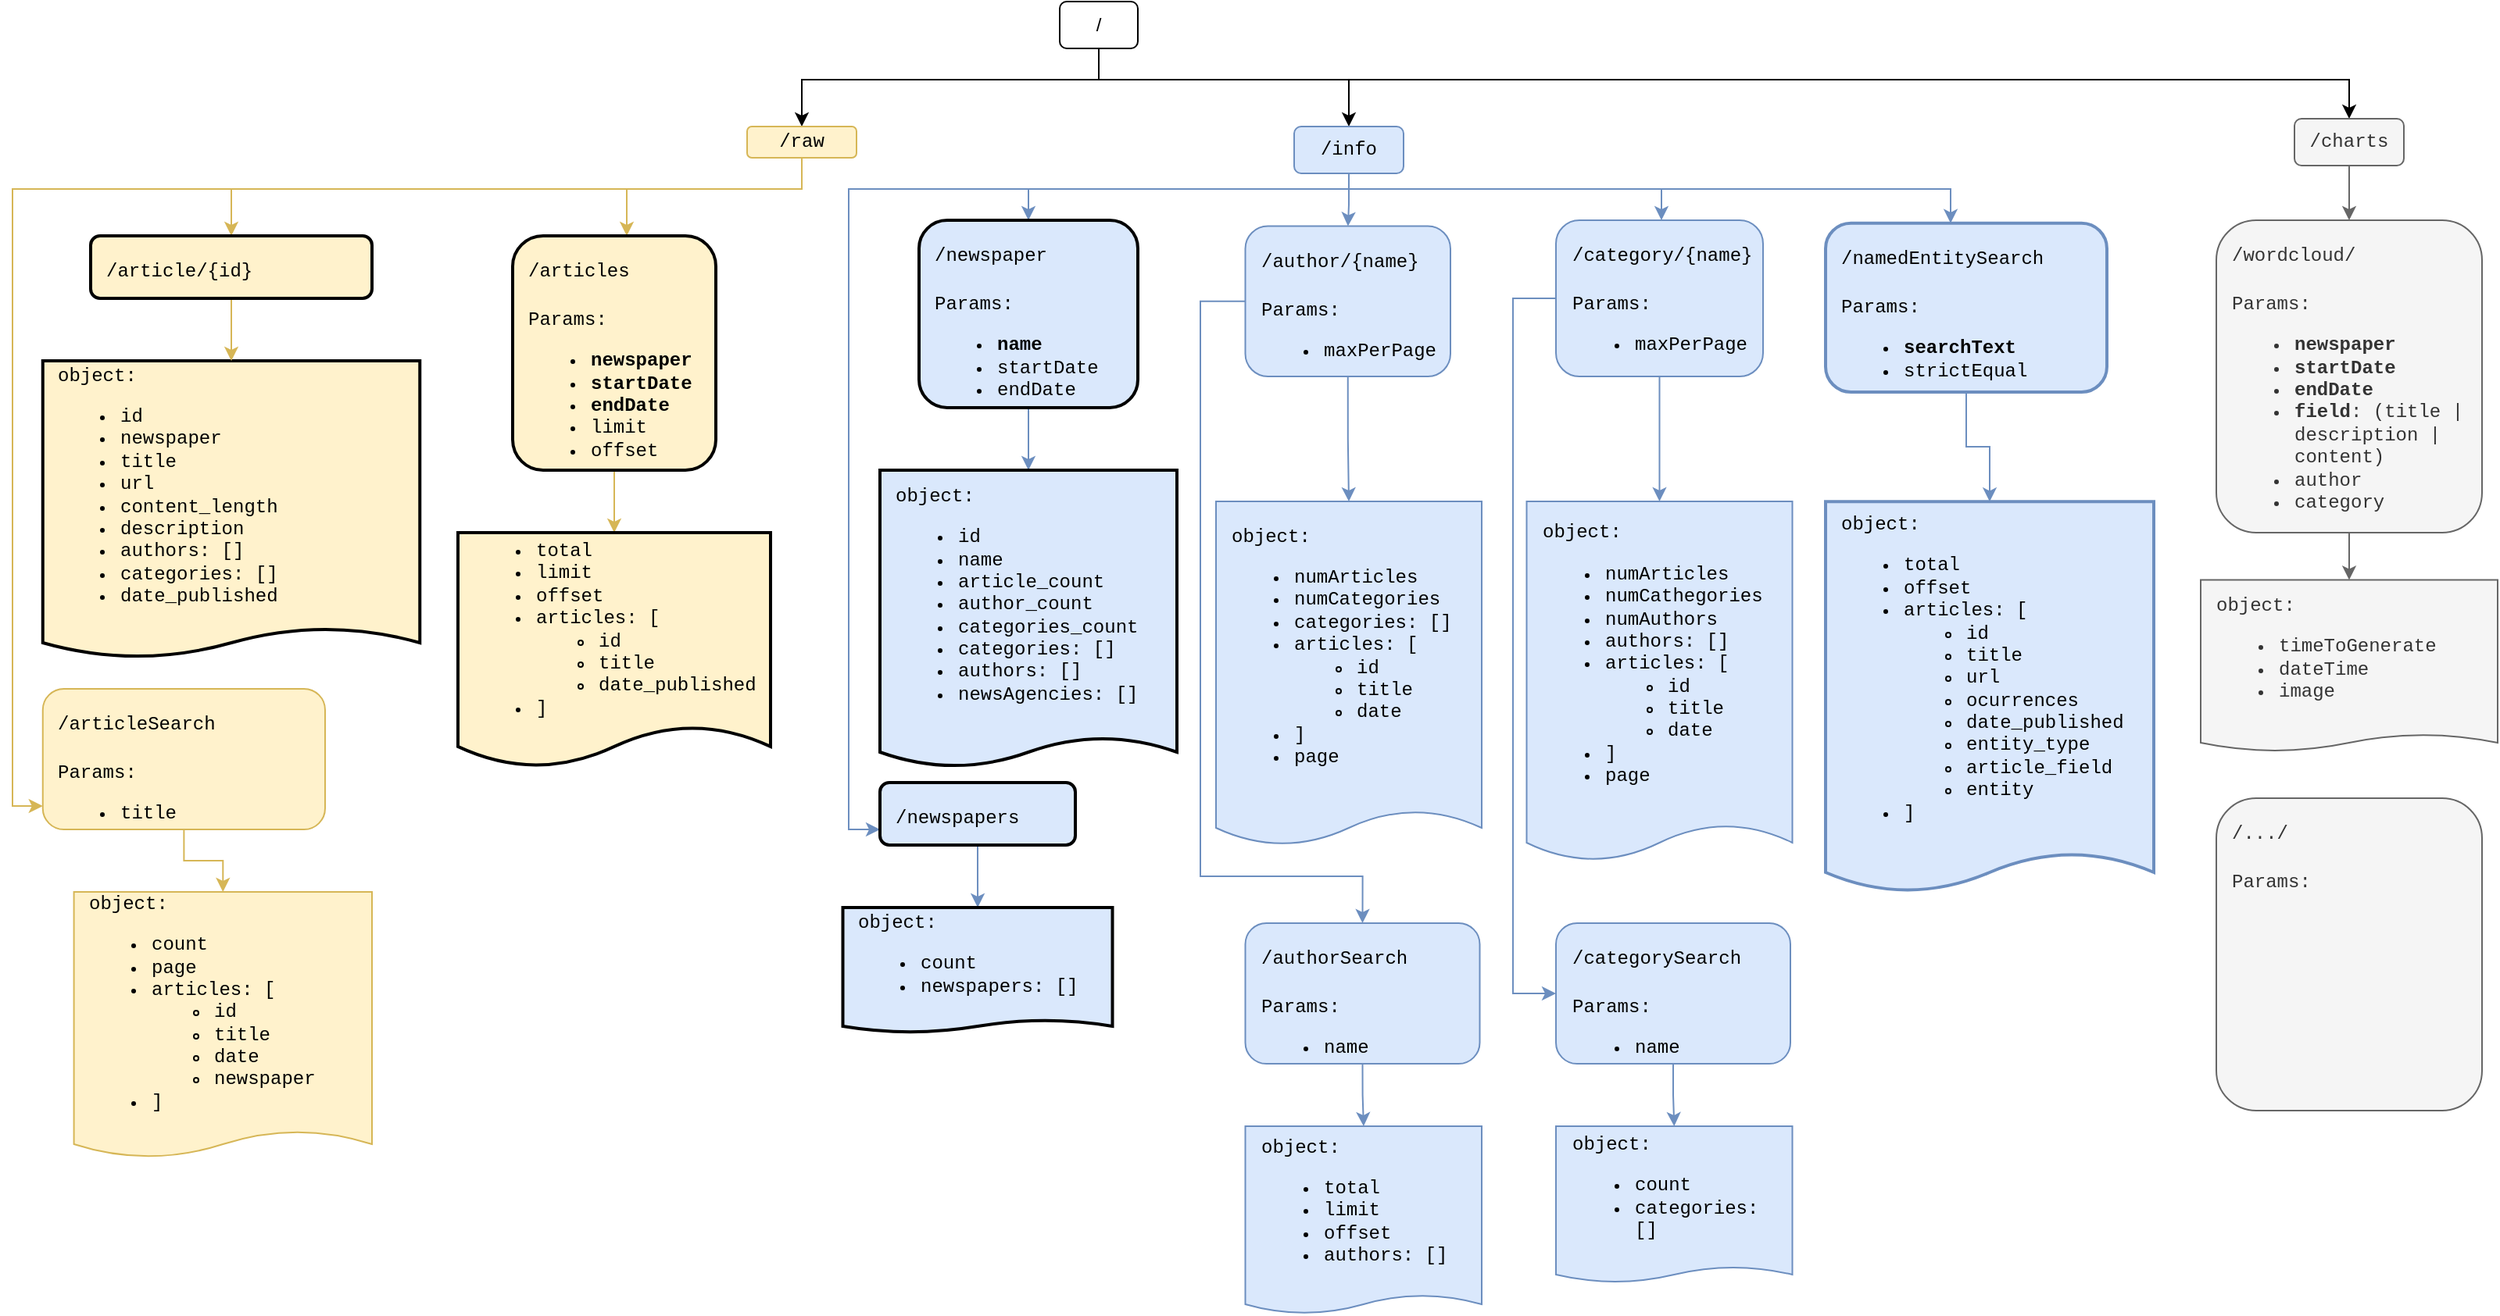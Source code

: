 <mxfile version="22.0.0" type="device" pages="2">
  <diagram name="endpoints-map" id="2c0d36ab-eaac-3732-788b-9136903baeff">
    <mxGraphModel dx="3187.5" dy="754" grid="1" gridSize="10" guides="1" tooltips="1" connect="1" arrows="0" fold="1" page="1" pageScale="1.5" pageWidth="1169" pageHeight="827" background="none" math="0" shadow="0">
      <root>
        <mxCell id="0" />
        <mxCell id="1" parent="0" />
        <mxCell id="FMw90j4V7oVWt1J_6NKN-136" style="edgeStyle=orthogonalEdgeStyle;rounded=0;orthogonalLoop=1;jettySize=auto;html=1;" parent="1" source="FMw90j4V7oVWt1J_6NKN-123" target="FMw90j4V7oVWt1J_6NKN-126" edge="1">
          <mxGeometry relative="1" as="geometry">
            <Array as="points">
              <mxPoint x="685" y="130" />
              <mxPoint x="495" y="130" />
            </Array>
          </mxGeometry>
        </mxCell>
        <mxCell id="FMw90j4V7oVWt1J_6NKN-141" style="edgeStyle=orthogonalEdgeStyle;rounded=0;orthogonalLoop=1;jettySize=auto;html=1;" parent="1" source="FMw90j4V7oVWt1J_6NKN-123" target="FMw90j4V7oVWt1J_6NKN-139" edge="1">
          <mxGeometry relative="1" as="geometry">
            <Array as="points">
              <mxPoint x="685" y="130" />
              <mxPoint x="845" y="130" />
            </Array>
          </mxGeometry>
        </mxCell>
        <mxCell id="FMw90j4V7oVWt1J_6NKN-183" style="edgeStyle=orthogonalEdgeStyle;rounded=0;orthogonalLoop=1;jettySize=auto;html=1;exitX=0.5;exitY=1;exitDx=0;exitDy=0;entryX=0.5;entryY=0;entryDx=0;entryDy=0;" parent="1" source="FMw90j4V7oVWt1J_6NKN-123" target="FMw90j4V7oVWt1J_6NKN-182" edge="1">
          <mxGeometry relative="1" as="geometry">
            <Array as="points">
              <mxPoint x="685" y="130" />
              <mxPoint x="1485" y="130" />
            </Array>
          </mxGeometry>
        </mxCell>
        <mxCell id="FMw90j4V7oVWt1J_6NKN-123" value="/" style="rounded=1;whiteSpace=wrap;html=1;" parent="1" vertex="1">
          <mxGeometry x="660" y="80" width="50" height="30" as="geometry" />
        </mxCell>
        <mxCell id="FMw90j4V7oVWt1J_6NKN-134" style="edgeStyle=orthogonalEdgeStyle;rounded=0;orthogonalLoop=1;jettySize=auto;html=1;entryX=0.5;entryY=0;entryDx=0;entryDy=0;exitX=0.5;exitY=1;exitDx=0;exitDy=0;fillColor=#fff2cc;strokeColor=#d6b656;" parent="1" source="FMw90j4V7oVWt1J_6NKN-126" target="FMw90j4V7oVWt1J_6NKN-131" edge="1">
          <mxGeometry relative="1" as="geometry">
            <Array as="points">
              <mxPoint x="495" y="200" />
              <mxPoint x="130" y="200" />
            </Array>
          </mxGeometry>
        </mxCell>
        <mxCell id="FMw90j4V7oVWt1J_6NKN-135" style="edgeStyle=orthogonalEdgeStyle;rounded=0;orthogonalLoop=1;jettySize=auto;html=1;fillColor=#fff2cc;strokeColor=#d6b656;" parent="1" source="FMw90j4V7oVWt1J_6NKN-126" target="FMw90j4V7oVWt1J_6NKN-127" edge="1">
          <mxGeometry relative="1" as="geometry">
            <Array as="points">
              <mxPoint x="495" y="200" />
              <mxPoint x="383" y="200" />
            </Array>
          </mxGeometry>
        </mxCell>
        <mxCell id="FMw90j4V7oVWt1J_6NKN-163" style="edgeStyle=orthogonalEdgeStyle;rounded=0;orthogonalLoop=1;jettySize=auto;html=1;exitX=0.5;exitY=1;exitDx=0;exitDy=0;fillColor=#fff2cc;strokeColor=#d6b656;" parent="1" source="FMw90j4V7oVWt1J_6NKN-126" target="FMw90j4V7oVWt1J_6NKN-162" edge="1">
          <mxGeometry relative="1" as="geometry">
            <Array as="points">
              <mxPoint x="495" y="200" />
              <mxPoint x="-10" y="200" />
              <mxPoint x="-10" y="595" />
            </Array>
          </mxGeometry>
        </mxCell>
        <mxCell id="FMw90j4V7oVWt1J_6NKN-126" value="/raw" style="rounded=1;whiteSpace=wrap;html=1;fontFamily=Courier New;fillColor=#fff2cc;strokeColor=#d6b656;" parent="1" vertex="1">
          <mxGeometry x="460" y="160" width="70" height="20" as="geometry" />
        </mxCell>
        <mxCell id="FMw90j4V7oVWt1J_6NKN-138" style="edgeStyle=orthogonalEdgeStyle;rounded=0;orthogonalLoop=1;jettySize=auto;html=1;fillColor=#fff2cc;strokeColor=#d6b656;" parent="1" source="FMw90j4V7oVWt1J_6NKN-127" target="FMw90j4V7oVWt1J_6NKN-137" edge="1">
          <mxGeometry relative="1" as="geometry" />
        </mxCell>
        <mxCell id="FMw90j4V7oVWt1J_6NKN-127" value="&lt;font face=&quot;Courier New&quot;&gt;/articles&lt;br&gt;&lt;br&gt;Params:&lt;br&gt;&lt;ul&gt;&lt;li&gt;&lt;font face=&quot;Courier New&quot;&gt;&lt;b&gt;newspaper&lt;/b&gt;&lt;/font&gt;&lt;/li&gt;&lt;li&gt;&lt;b&gt;startDate&lt;/b&gt;&lt;/li&gt;&lt;li&gt;&lt;b&gt;endDate&lt;/b&gt;&lt;/li&gt;&lt;li&gt;limit&lt;/li&gt;&lt;li&gt;offset&lt;/li&gt;&lt;/ul&gt;&lt;/font&gt;" style="rounded=1;whiteSpace=wrap;html=1;align=left;horizontal=1;verticalAlign=top;spacing=10;fillColor=#fff2cc;strokeColor=#000000;strokeWidth=2;" parent="1" vertex="1">
          <mxGeometry x="310" y="230" width="130" height="150" as="geometry" />
        </mxCell>
        <mxCell id="FMw90j4V7oVWt1J_6NKN-130" value="object:&lt;br&gt;&lt;ul&gt;&lt;li&gt;id&lt;/li&gt;&lt;li&gt;newspaper&lt;/li&gt;&lt;li&gt;title&lt;/li&gt;&lt;li&gt;url&lt;/li&gt;&lt;li&gt;content_length&lt;/li&gt;&lt;li&gt;description&lt;/li&gt;&lt;li&gt;authors: []&lt;/li&gt;&lt;li&gt;categories: []&lt;/li&gt;&lt;li&gt;date_published&lt;/li&gt;&lt;/ul&gt;" style="shape=document;whiteSpace=wrap;html=1;boundedLbl=1;align=left;spacing=10;fontFamily=Courier New;size=0.1;fillColor=#fff2cc;strokeColor=#000000;strokeWidth=2;" parent="1" vertex="1">
          <mxGeometry x="9.38" y="310" width="241.25" height="190" as="geometry" />
        </mxCell>
        <mxCell id="FMw90j4V7oVWt1J_6NKN-132" style="edgeStyle=orthogonalEdgeStyle;rounded=0;orthogonalLoop=1;jettySize=auto;html=1;entryX=0.5;entryY=0;entryDx=0;entryDy=0;fillColor=#fff2cc;strokeColor=#d6b656;" parent="1" source="FMw90j4V7oVWt1J_6NKN-131" target="FMw90j4V7oVWt1J_6NKN-130" edge="1">
          <mxGeometry relative="1" as="geometry" />
        </mxCell>
        <mxCell id="FMw90j4V7oVWt1J_6NKN-131" value="&lt;font face=&quot;Courier New&quot;&gt;/article/{id}&lt;br&gt;&lt;/font&gt;" style="rounded=1;whiteSpace=wrap;html=1;align=left;horizontal=1;verticalAlign=top;spacing=10;fillColor=#fff2cc;strokeColor=#000000;strokeWidth=2;" parent="1" vertex="1">
          <mxGeometry x="40" y="230" width="180" height="40" as="geometry" />
        </mxCell>
        <mxCell id="FMw90j4V7oVWt1J_6NKN-137" value="&lt;ul&gt;&lt;li&gt;total&lt;/li&gt;&lt;li&gt;limit&lt;/li&gt;&lt;li&gt;offset&lt;/li&gt;&lt;li&gt;articles: [&lt;/li&gt;&lt;ul&gt;&lt;li&gt;id&lt;/li&gt;&lt;li&gt;title&lt;/li&gt;&lt;li&gt;date_published&lt;/li&gt;&lt;/ul&gt;&lt;li&gt;]&lt;/li&gt;&lt;/ul&gt;" style="shape=document;whiteSpace=wrap;html=1;boundedLbl=1;align=left;spacing=10;fontFamily=Courier New;size=0.174;fillColor=#fff2cc;strokeColor=#000000;strokeWidth=2;" parent="1" vertex="1">
          <mxGeometry x="275" y="420" width="200" height="150" as="geometry" />
        </mxCell>
        <mxCell id="FMw90j4V7oVWt1J_6NKN-146" style="edgeStyle=orthogonalEdgeStyle;rounded=0;orthogonalLoop=1;jettySize=auto;html=1;entryX=0.5;entryY=0;entryDx=0;entryDy=0;fillColor=#dae8fc;strokeColor=#6c8ebf;" parent="1" source="FMw90j4V7oVWt1J_6NKN-139" target="FMw90j4V7oVWt1J_6NKN-140" edge="1">
          <mxGeometry relative="1" as="geometry">
            <Array as="points">
              <mxPoint x="845" y="200" />
              <mxPoint x="640" y="200" />
            </Array>
          </mxGeometry>
        </mxCell>
        <mxCell id="FMw90j4V7oVWt1J_6NKN-155" style="edgeStyle=orthogonalEdgeStyle;rounded=0;orthogonalLoop=1;jettySize=auto;html=1;exitX=0.5;exitY=1;exitDx=0;exitDy=0;fillColor=#dae8fc;strokeColor=#6c8ebf;" parent="1" source="FMw90j4V7oVWt1J_6NKN-139" target="FMw90j4V7oVWt1J_6NKN-147" edge="1">
          <mxGeometry relative="1" as="geometry" />
        </mxCell>
        <mxCell id="FMw90j4V7oVWt1J_6NKN-160" style="edgeStyle=orthogonalEdgeStyle;rounded=0;orthogonalLoop=1;jettySize=auto;html=1;exitX=0.5;exitY=1;exitDx=0;exitDy=0;fillColor=#dae8fc;strokeColor=#6c8ebf;" parent="1" source="FMw90j4V7oVWt1J_6NKN-139" target="FMw90j4V7oVWt1J_6NKN-157" edge="1">
          <mxGeometry relative="1" as="geometry">
            <Array as="points">
              <mxPoint x="845" y="200" />
              <mxPoint x="1045" y="200" />
            </Array>
          </mxGeometry>
        </mxCell>
        <mxCell id="FMw90j4V7oVWt1J_6NKN-179" style="edgeStyle=orthogonalEdgeStyle;rounded=0;orthogonalLoop=1;jettySize=auto;html=1;exitX=0.5;exitY=1;exitDx=0;exitDy=0;fillColor=#dae8fc;strokeColor=#6c8ebf;" parent="1" source="FMw90j4V7oVWt1J_6NKN-139" target="FMw90j4V7oVWt1J_6NKN-161" edge="1">
          <mxGeometry relative="1" as="geometry">
            <Array as="points">
              <mxPoint x="845" y="200" />
              <mxPoint x="1230" y="200" />
            </Array>
          </mxGeometry>
        </mxCell>
        <mxCell id="FMw90j4V7oVWt1J_6NKN-139" value="/info" style="rounded=1;whiteSpace=wrap;fontFamily=Courier New;fillColor=#dae8fc;strokeColor=#6c8ebf;" parent="1" vertex="1">
          <mxGeometry x="810" y="160" width="70" height="30" as="geometry" />
        </mxCell>
        <mxCell id="FMw90j4V7oVWt1J_6NKN-145" style="edgeStyle=orthogonalEdgeStyle;rounded=0;orthogonalLoop=1;jettySize=auto;html=1;fillColor=#dae8fc;strokeColor=#6c8ebf;" parent="1" source="FMw90j4V7oVWt1J_6NKN-140" target="FMw90j4V7oVWt1J_6NKN-143" edge="1">
          <mxGeometry relative="1" as="geometry" />
        </mxCell>
        <mxCell id="FMw90j4V7oVWt1J_6NKN-171" style="edgeStyle=orthogonalEdgeStyle;rounded=0;orthogonalLoop=1;jettySize=auto;html=1;entryX=0;entryY=0.75;entryDx=0;entryDy=0;fillColor=#dae8fc;strokeColor=#6c8ebf;" parent="1" target="FMw90j4V7oVWt1J_6NKN-169" edge="1">
          <mxGeometry relative="1" as="geometry">
            <mxPoint x="845" y="190" as="sourcePoint" />
            <Array as="points">
              <mxPoint x="845" y="200" />
              <mxPoint x="525" y="200" />
              <mxPoint x="525" y="610" />
            </Array>
          </mxGeometry>
        </mxCell>
        <mxCell id="FMw90j4V7oVWt1J_6NKN-140" value="&lt;font face=&quot;Courier New&quot;&gt;/newspaper&lt;br&gt;&lt;br&gt;Params:&lt;br&gt;&lt;ul&gt;&lt;li&gt;&lt;font face=&quot;Courier New&quot;&gt;&lt;b&gt;name&lt;/b&gt;&lt;/font&gt;&lt;/li&gt;&lt;li&gt;&lt;font face=&quot;Courier New&quot;&gt;startDate&lt;/font&gt;&lt;/li&gt;&lt;li&gt;&lt;font face=&quot;Courier New&quot;&gt;endDate&lt;/font&gt;&lt;/li&gt;&lt;/ul&gt;&lt;/font&gt;" style="rounded=1;whiteSpace=wrap;html=1;align=left;horizontal=1;verticalAlign=top;spacing=10;fillColor=#dae8fc;strokeColor=default;strokeWidth=2;" parent="1" vertex="1">
          <mxGeometry x="570" y="220" width="140" height="120" as="geometry" />
        </mxCell>
        <mxCell id="FMw90j4V7oVWt1J_6NKN-143" value="object:&lt;br&gt;&lt;ul&gt;&lt;li&gt;id&lt;/li&gt;&lt;li&gt;name&lt;/li&gt;&lt;li&gt;article_count&lt;/li&gt;&lt;li&gt;author_count&lt;/li&gt;&lt;li&gt;categories_count&lt;/li&gt;&lt;li&gt;categories: []&lt;/li&gt;&lt;li&gt;authors: []&lt;/li&gt;&lt;li&gt;newsAgencies: []&lt;/li&gt;&lt;/ul&gt;" style="shape=document;whiteSpace=wrap;html=1;boundedLbl=1;align=left;spacing=10;fontFamily=Courier New;size=0.1;fillColor=#dae8fc;strokeColor=default;strokeWidth=2;" parent="1" vertex="1">
          <mxGeometry x="545" y="380" width="190" height="190" as="geometry" />
        </mxCell>
        <mxCell id="FMw90j4V7oVWt1J_6NKN-156" style="edgeStyle=orthogonalEdgeStyle;rounded=0;orthogonalLoop=1;jettySize=auto;html=1;exitX=0.5;exitY=1;exitDx=0;exitDy=0;entryX=0.5;entryY=0;entryDx=0;entryDy=0;fillColor=#dae8fc;strokeColor=#6c8ebf;" parent="1" source="FMw90j4V7oVWt1J_6NKN-147" target="FMw90j4V7oVWt1J_6NKN-148" edge="1">
          <mxGeometry relative="1" as="geometry" />
        </mxCell>
        <mxCell id="FMw90j4V7oVWt1J_6NKN-167" style="edgeStyle=orthogonalEdgeStyle;rounded=0;orthogonalLoop=1;jettySize=auto;html=1;exitX=0;exitY=0.5;exitDx=0;exitDy=0;entryX=0.5;entryY=0;entryDx=0;entryDy=0;fillColor=#dae8fc;strokeColor=#6c8ebf;" parent="1" source="FMw90j4V7oVWt1J_6NKN-147" target="FMw90j4V7oVWt1J_6NKN-166" edge="1">
          <mxGeometry relative="1" as="geometry">
            <Array as="points">
              <mxPoint x="750" y="272" />
              <mxPoint x="750" y="640" />
              <mxPoint x="854" y="640" />
            </Array>
          </mxGeometry>
        </mxCell>
        <mxCell id="FMw90j4V7oVWt1J_6NKN-147" value="&lt;font face=&quot;Courier New&quot;&gt;/author/{name}&lt;br&gt;&lt;br&gt;Params:&lt;br&gt;&lt;ul&gt;&lt;li&gt;&lt;font face=&quot;Courier New&quot;&gt;maxPerPage&lt;/font&gt;&lt;/li&gt;&lt;/ul&gt;&lt;/font&gt;" style="rounded=1;whiteSpace=wrap;html=1;align=left;horizontal=1;verticalAlign=top;spacing=10;fillColor=#dae8fc;strokeColor=#6c8ebf;" parent="1" vertex="1">
          <mxGeometry x="778.75" y="223.75" width="131.25" height="96.25" as="geometry" />
        </mxCell>
        <mxCell id="FMw90j4V7oVWt1J_6NKN-148" value="object:&lt;br&gt;&lt;ul&gt;&lt;li&gt;&lt;span style=&quot;background-color: initial;&quot;&gt;numArticles&lt;/span&gt;&lt;br&gt;&lt;/li&gt;&lt;li&gt;numCategories&lt;/li&gt;&lt;li&gt;&lt;span style=&quot;background-color: initial;&quot;&gt;categories: []&lt;/span&gt;&lt;br&gt;&lt;/li&gt;&lt;li&gt;articles: [&lt;/li&gt;&lt;ul&gt;&lt;li&gt;id&lt;/li&gt;&lt;li&gt;title&lt;/li&gt;&lt;li&gt;date&lt;/li&gt;&lt;/ul&gt;&lt;li&gt;]&lt;/li&gt;&lt;li&gt;page&lt;/li&gt;&lt;/ul&gt;" style="shape=document;whiteSpace=wrap;html=1;boundedLbl=1;align=left;spacing=10;fontFamily=Courier New;size=0.1;fillColor=#dae8fc;strokeColor=#6c8ebf;" parent="1" vertex="1">
          <mxGeometry x="760" y="400" width="170" height="220" as="geometry" />
        </mxCell>
        <mxCell id="FMw90j4V7oVWt1J_6NKN-159" style="edgeStyle=orthogonalEdgeStyle;rounded=0;orthogonalLoop=1;jettySize=auto;html=1;exitX=0.5;exitY=1;exitDx=0;exitDy=0;fillColor=#dae8fc;strokeColor=#6c8ebf;" parent="1" source="FMw90j4V7oVWt1J_6NKN-157" target="FMw90j4V7oVWt1J_6NKN-158" edge="1">
          <mxGeometry relative="1" as="geometry" />
        </mxCell>
        <mxCell id="FMw90j4V7oVWt1J_6NKN-189" style="edgeStyle=orthogonalEdgeStyle;rounded=0;orthogonalLoop=1;jettySize=auto;html=1;exitX=0;exitY=0.5;exitDx=0;exitDy=0;entryX=0;entryY=0.5;entryDx=0;entryDy=0;fillColor=#dae8fc;strokeColor=#6c8ebf;" parent="1" source="FMw90j4V7oVWt1J_6NKN-157" target="FMw90j4V7oVWt1J_6NKN-175" edge="1">
          <mxGeometry relative="1" as="geometry">
            <Array as="points">
              <mxPoint x="950" y="270" />
              <mxPoint x="950" y="715" />
            </Array>
          </mxGeometry>
        </mxCell>
        <mxCell id="FMw90j4V7oVWt1J_6NKN-157" value="&lt;font face=&quot;Courier New&quot;&gt;/category/{name}&lt;br&gt;&lt;br&gt;Params:&lt;br&gt;&lt;ul&gt;&lt;li&gt;&lt;font face=&quot;Courier New&quot;&gt;maxPerPage&lt;/font&gt;&lt;/li&gt;&lt;/ul&gt;&lt;/font&gt;" style="rounded=1;whiteSpace=wrap;html=1;align=left;horizontal=1;verticalAlign=top;spacing=10;fillColor=#dae8fc;strokeColor=#6c8ebf;" parent="1" vertex="1">
          <mxGeometry x="977.5" y="220" width="132.5" height="100" as="geometry" />
        </mxCell>
        <mxCell id="FMw90j4V7oVWt1J_6NKN-158" value="object:&lt;br&gt;&lt;ul&gt;&lt;li&gt;numArticles&lt;/li&gt;&lt;li&gt;numCathegories&lt;/li&gt;&lt;li&gt;numAuthors&lt;/li&gt;&lt;li&gt;&lt;span style=&quot;background-color: initial;&quot;&gt;authors: []&lt;/span&gt;&lt;br&gt;&lt;/li&gt;&lt;li&gt;&lt;span style=&quot;background-color: initial;&quot;&gt;articles: [&lt;/span&gt;&lt;/li&gt;&lt;ul&gt;&lt;li&gt;&lt;span style=&quot;background-color: initial;&quot;&gt;id&lt;/span&gt;&lt;/li&gt;&lt;li&gt;&lt;span style=&quot;background-color: initial;&quot;&gt;title&lt;/span&gt;&lt;/li&gt;&lt;li&gt;&lt;span style=&quot;background-color: initial;&quot;&gt;date&lt;/span&gt;&lt;/li&gt;&lt;/ul&gt;&lt;li&gt;&lt;span style=&quot;background-color: initial;&quot;&gt;]&lt;/span&gt;&lt;/li&gt;&lt;li&gt;&lt;span style=&quot;background-color: initial;&quot;&gt;page&lt;/span&gt;&lt;/li&gt;&lt;/ul&gt;" style="shape=document;whiteSpace=wrap;html=1;boundedLbl=1;align=left;spacing=10;fontFamily=Courier New;size=0.1;fillColor=#dae8fc;strokeColor=#6c8ebf;" parent="1" vertex="1">
          <mxGeometry x="958.75" y="400" width="170" height="230" as="geometry" />
        </mxCell>
        <mxCell id="FMw90j4V7oVWt1J_6NKN-178" style="edgeStyle=orthogonalEdgeStyle;rounded=0;orthogonalLoop=1;jettySize=auto;html=1;exitX=0.5;exitY=1;exitDx=0;exitDy=0;fillColor=#dae8fc;strokeColor=#6c8ebf;" parent="1" source="FMw90j4V7oVWt1J_6NKN-161" target="FMw90j4V7oVWt1J_6NKN-177" edge="1">
          <mxGeometry relative="1" as="geometry" />
        </mxCell>
        <mxCell id="FMw90j4V7oVWt1J_6NKN-161" value="&lt;font face=&quot;Courier New&quot;&gt;/namedEntitySearch&lt;br&gt;&lt;br&gt;Params:&lt;br&gt;&lt;ul&gt;&lt;li&gt;&lt;b&gt;searchText&lt;/b&gt;&lt;/li&gt;&lt;li&gt;strictEqual&lt;/li&gt;&lt;/ul&gt;&lt;/font&gt;" style="rounded=1;whiteSpace=wrap;html=1;align=left;horizontal=1;verticalAlign=top;spacing=10;fillColor=#dae8fc;strokeColor=#6c8ebf;strokeWidth=2;" parent="1" vertex="1">
          <mxGeometry x="1150" y="221.88" width="180" height="108.12" as="geometry" />
        </mxCell>
        <mxCell id="FMw90j4V7oVWt1J_6NKN-165" style="edgeStyle=orthogonalEdgeStyle;rounded=0;orthogonalLoop=1;jettySize=auto;html=1;exitX=0.5;exitY=1;exitDx=0;exitDy=0;fillColor=#fff2cc;strokeColor=#d6b656;" parent="1" source="FMw90j4V7oVWt1J_6NKN-162" target="FMw90j4V7oVWt1J_6NKN-164" edge="1">
          <mxGeometry relative="1" as="geometry" />
        </mxCell>
        <mxCell id="FMw90j4V7oVWt1J_6NKN-162" value="&lt;font face=&quot;Courier New&quot;&gt;/articleSearch&lt;br&gt;&lt;br&gt;Params:&lt;br&gt;&lt;ul&gt;&lt;li&gt;&lt;font face=&quot;Courier New&quot;&gt;title&lt;/font&gt;&lt;/li&gt;&lt;/ul&gt;&lt;/font&gt;" style="rounded=1;whiteSpace=wrap;html=1;align=left;horizontal=1;verticalAlign=top;spacing=10;fillColor=#fff2cc;strokeColor=#d6b656;" parent="1" vertex="1">
          <mxGeometry x="9.38" y="520" width="180.62" height="90" as="geometry" />
        </mxCell>
        <mxCell id="FMw90j4V7oVWt1J_6NKN-164" value="object:&lt;br&gt;&lt;ul&gt;&lt;li style=&quot;border-color: var(--border-color);&quot;&gt;count&lt;/li&gt;&lt;li style=&quot;border-color: var(--border-color);&quot;&gt;page&lt;/li&gt;&lt;li style=&quot;border-color: var(--border-color);&quot;&gt;articles: [&lt;/li&gt;&lt;ul style=&quot;border-color: var(--border-color);&quot;&gt;&lt;li style=&quot;border-color: var(--border-color);&quot;&gt;id&lt;/li&gt;&lt;li style=&quot;border-color: var(--border-color);&quot;&gt;title&lt;/li&gt;&lt;li style=&quot;border-color: var(--border-color);&quot;&gt;date&lt;/li&gt;&lt;li style=&quot;border-color: var(--border-color);&quot;&gt;newspaper&lt;/li&gt;&lt;/ul&gt;&lt;li style=&quot;border-color: var(--border-color);&quot;&gt;]&lt;/li&gt;&lt;/ul&gt;" style="shape=document;whiteSpace=wrap;html=1;boundedLbl=1;align=left;spacing=10;fontFamily=Courier New;size=0.1;fillColor=#fff2cc;strokeColor=#d6b656;" parent="1" vertex="1">
          <mxGeometry x="29.3" y="650" width="190.7" height="170" as="geometry" />
        </mxCell>
        <mxCell id="FMw90j4V7oVWt1J_6NKN-173" style="edgeStyle=orthogonalEdgeStyle;rounded=0;orthogonalLoop=1;jettySize=auto;html=1;exitX=0.5;exitY=1;exitDx=0;exitDy=0;fillColor=#dae8fc;strokeColor=#6c8ebf;" parent="1" source="FMw90j4V7oVWt1J_6NKN-166" target="FMw90j4V7oVWt1J_6NKN-168" edge="1">
          <mxGeometry relative="1" as="geometry" />
        </mxCell>
        <mxCell id="FMw90j4V7oVWt1J_6NKN-166" value="&lt;font face=&quot;Courier New&quot;&gt;/authorSearch&lt;br&gt;&lt;br&gt;Params:&lt;br&gt;&lt;ul&gt;&lt;li&gt;&lt;font face=&quot;Courier New&quot;&gt;name&lt;/font&gt;&lt;/li&gt;&lt;/ul&gt;&lt;/font&gt;" style="rounded=1;whiteSpace=wrap;html=1;align=left;horizontal=1;verticalAlign=top;spacing=10;fillColor=#dae8fc;strokeColor=#6c8ebf;" parent="1" vertex="1">
          <mxGeometry x="778.75" y="670" width="150" height="90" as="geometry" />
        </mxCell>
        <mxCell id="FMw90j4V7oVWt1J_6NKN-168" value="object:&lt;br&gt;&lt;ul&gt;&lt;li style=&quot;border-color: var(--border-color);&quot;&gt;total&lt;/li&gt;&lt;li style=&quot;border-color: var(--border-color);&quot;&gt;limit&lt;/li&gt;&lt;li style=&quot;border-color: var(--border-color);&quot;&gt;offset&lt;/li&gt;&lt;li style=&quot;border-color: var(--border-color);&quot;&gt;authors: []&lt;/li&gt;&lt;/ul&gt;" style="shape=document;whiteSpace=wrap;html=1;boundedLbl=1;align=left;spacing=10;fontFamily=Courier New;size=0.1;fillColor=#dae8fc;strokeColor=#6c8ebf;" parent="1" vertex="1">
          <mxGeometry x="778.75" y="800" width="151.25" height="120" as="geometry" />
        </mxCell>
        <mxCell id="FMw90j4V7oVWt1J_6NKN-172" style="edgeStyle=orthogonalEdgeStyle;rounded=0;orthogonalLoop=1;jettySize=auto;html=1;exitX=0.5;exitY=1;exitDx=0;exitDy=0;fillColor=#dae8fc;strokeColor=#6c8ebf;" parent="1" source="FMw90j4V7oVWt1J_6NKN-169" target="FMw90j4V7oVWt1J_6NKN-170" edge="1">
          <mxGeometry relative="1" as="geometry" />
        </mxCell>
        <mxCell id="FMw90j4V7oVWt1J_6NKN-169" value="&lt;font face=&quot;Courier New&quot;&gt;/newspapers&lt;br&gt;&lt;/font&gt;" style="rounded=1;whiteSpace=wrap;html=1;align=left;horizontal=1;verticalAlign=top;spacing=10;fillColor=#dae8fc;strokeColor=#000000;strokeWidth=2;" parent="1" vertex="1">
          <mxGeometry x="545" y="580" width="125" height="40" as="geometry" />
        </mxCell>
        <mxCell id="FMw90j4V7oVWt1J_6NKN-170" value="object:&lt;br&gt;&lt;ul&gt;&lt;li style=&quot;border-color: var(--border-color);&quot;&gt;count&lt;/li&gt;&lt;li style=&quot;border-color: var(--border-color);&quot;&gt;newspapers: []&lt;/li&gt;&lt;/ul&gt;" style="shape=document;whiteSpace=wrap;html=1;boundedLbl=1;align=left;spacing=10;fontFamily=Courier New;size=0.1;fillColor=#dae8fc;strokeColor=#000000;strokeWidth=2;" parent="1" vertex="1">
          <mxGeometry x="521.25" y="660" width="172.5" height="80" as="geometry" />
        </mxCell>
        <mxCell id="FMw90j4V7oVWt1J_6NKN-174" style="edgeStyle=orthogonalEdgeStyle;rounded=0;orthogonalLoop=1;jettySize=auto;html=1;exitX=0.5;exitY=1;exitDx=0;exitDy=0;fillColor=#dae8fc;strokeColor=#6c8ebf;" parent="1" source="FMw90j4V7oVWt1J_6NKN-175" target="FMw90j4V7oVWt1J_6NKN-176" edge="1">
          <mxGeometry relative="1" as="geometry" />
        </mxCell>
        <mxCell id="FMw90j4V7oVWt1J_6NKN-175" value="&lt;font face=&quot;Courier New&quot;&gt;/categorySearch&lt;br&gt;&lt;br&gt;Params:&lt;br&gt;&lt;ul&gt;&lt;li&gt;&lt;font face=&quot;Courier New&quot;&gt;name&lt;/font&gt;&lt;/li&gt;&lt;/ul&gt;&lt;/font&gt;" style="rounded=1;whiteSpace=wrap;html=1;align=left;horizontal=1;verticalAlign=top;spacing=10;fillColor=#dae8fc;strokeColor=#6c8ebf;" parent="1" vertex="1">
          <mxGeometry x="977.5" y="670" width="150" height="90" as="geometry" />
        </mxCell>
        <mxCell id="FMw90j4V7oVWt1J_6NKN-176" value="object:&lt;br&gt;&lt;ul&gt;&lt;li style=&quot;border-color: var(--border-color);&quot;&gt;count&lt;/li&gt;&lt;li style=&quot;border-color: var(--border-color);&quot;&gt;categories: []&lt;/li&gt;&lt;/ul&gt;" style="shape=document;whiteSpace=wrap;html=1;boundedLbl=1;align=left;spacing=10;fontFamily=Courier New;size=0.1;fillColor=#dae8fc;strokeColor=#6c8ebf;" parent="1" vertex="1">
          <mxGeometry x="977.5" y="800" width="151.25" height="100" as="geometry" />
        </mxCell>
        <mxCell id="FMw90j4V7oVWt1J_6NKN-177" value="object:&lt;br&gt;&lt;ul&gt;&lt;li style=&quot;border-color: var(--border-color);&quot;&gt;total&lt;/li&gt;&lt;li style=&quot;border-color: var(--border-color);&quot;&gt;offset&lt;/li&gt;&lt;li style=&quot;border-color: var(--border-color);&quot;&gt;articles: [&lt;/li&gt;&lt;ul style=&quot;border-color: var(--border-color);&quot;&gt;&lt;li style=&quot;border-color: var(--border-color);&quot;&gt;id&lt;/li&gt;&lt;li style=&quot;border-color: var(--border-color);&quot;&gt;title&lt;/li&gt;&lt;li style=&quot;border-color: var(--border-color);&quot;&gt;url&lt;/li&gt;&lt;li style=&quot;border-color: var(--border-color);&quot;&gt;ocurrences&lt;/li&gt;&lt;li style=&quot;border-color: var(--border-color);&quot;&gt;date_published&lt;/li&gt;&lt;li style=&quot;border-color: var(--border-color);&quot;&gt;entity_type&lt;/li&gt;&lt;li style=&quot;border-color: var(--border-color);&quot;&gt;article_field&lt;/li&gt;&lt;li style=&quot;border-color: var(--border-color);&quot;&gt;entity&lt;/li&gt;&lt;/ul&gt;&lt;li style=&quot;border-color: var(--border-color);&quot;&gt;]&lt;/li&gt;&lt;/ul&gt;" style="shape=document;whiteSpace=wrap;html=1;boundedLbl=1;align=left;spacing=10;fontFamily=Courier New;size=0.1;fillColor=#dae8fc;strokeColor=#6c8ebf;strokeWidth=2;" parent="1" vertex="1">
          <mxGeometry x="1150" y="400.13" width="210" height="249.87" as="geometry" />
        </mxCell>
        <mxCell id="FMw90j4V7oVWt1J_6NKN-186" style="edgeStyle=orthogonalEdgeStyle;rounded=0;orthogonalLoop=1;jettySize=auto;html=1;exitX=0.5;exitY=1;exitDx=0;exitDy=0;fillColor=#f5f5f5;strokeColor=#666666;" parent="1" source="FMw90j4V7oVWt1J_6NKN-181" target="FMw90j4V7oVWt1J_6NKN-184" edge="1">
          <mxGeometry relative="1" as="geometry" />
        </mxCell>
        <mxCell id="FMw90j4V7oVWt1J_6NKN-181" value="&lt;font face=&quot;Courier New&quot;&gt;/wordcloud/&lt;br&gt;&lt;br&gt;Params:&lt;br&gt;&lt;ul&gt;&lt;li&gt;&lt;b&gt;newspaper&lt;/b&gt;&lt;/li&gt;&lt;li&gt;&lt;b&gt;startDate&lt;/b&gt;&lt;/li&gt;&lt;li&gt;&lt;b&gt;endDate&lt;/b&gt;&lt;/li&gt;&lt;li&gt;&lt;b&gt;field&lt;/b&gt;: (title | description | content)&lt;/li&gt;&lt;li&gt;author&lt;/li&gt;&lt;li&gt;category&lt;/li&gt;&lt;/ul&gt;&lt;/font&gt;" style="rounded=1;whiteSpace=wrap;html=1;align=left;horizontal=1;verticalAlign=top;spacing=10;fillColor=#f5f5f5;strokeColor=#666666;fontColor=#333333;" parent="1" vertex="1">
          <mxGeometry x="1400" y="220" width="170" height="200" as="geometry" />
        </mxCell>
        <mxCell id="FMw90j4V7oVWt1J_6NKN-185" style="edgeStyle=orthogonalEdgeStyle;rounded=0;orthogonalLoop=1;jettySize=auto;html=1;exitX=0.5;exitY=1;exitDx=0;exitDy=0;fillColor=#f5f5f5;strokeColor=#666666;" parent="1" source="FMw90j4V7oVWt1J_6NKN-182" target="FMw90j4V7oVWt1J_6NKN-181" edge="1">
          <mxGeometry relative="1" as="geometry" />
        </mxCell>
        <mxCell id="FMw90j4V7oVWt1J_6NKN-182" value="/charts" style="rounded=1;whiteSpace=wrap;fontFamily=Courier New;fillColor=#f5f5f5;strokeColor=#666666;fontColor=#333333;" parent="1" vertex="1">
          <mxGeometry x="1450" y="155" width="70" height="30" as="geometry" />
        </mxCell>
        <mxCell id="FMw90j4V7oVWt1J_6NKN-184" value="object:&lt;br&gt;&lt;ul&gt;&lt;li style=&quot;border-color: var(--border-color);&quot;&gt;timeToGenerate&lt;/li&gt;&lt;li style=&quot;border-color: var(--border-color);&quot;&gt;dateTime&lt;/li&gt;&lt;li style=&quot;border-color: var(--border-color);&quot;&gt;image&lt;/li&gt;&lt;/ul&gt;" style="shape=document;whiteSpace=wrap;html=1;boundedLbl=1;align=left;spacing=10;fontFamily=Courier New;size=0.1;fillColor=#f5f5f5;strokeColor=#666666;fontColor=#333333;" parent="1" vertex="1">
          <mxGeometry x="1390" y="450.25" width="190" height="109.75" as="geometry" />
        </mxCell>
        <mxCell id="FMw90j4V7oVWt1J_6NKN-187" value="&lt;font face=&quot;Courier New&quot;&gt;/.../&lt;br&gt;&lt;br&gt;Params:&lt;br&gt;&lt;/font&gt;" style="rounded=1;whiteSpace=wrap;html=1;align=left;horizontal=1;verticalAlign=top;spacing=10;fillColor=#f5f5f5;strokeColor=#666666;fontColor=#333333;" parent="1" vertex="1">
          <mxGeometry x="1400" y="590" width="170" height="200" as="geometry" />
        </mxCell>
      </root>
    </mxGraphModel>
  </diagram>
  <diagram id="mbmenafactHqgc1QEl-8" name="db">
    <mxGraphModel dx="1434" dy="1854" grid="1" gridSize="10" guides="1" tooltips="1" connect="1" arrows="1" fold="1" page="1" pageScale="1" pageWidth="850" pageHeight="1100" math="0" shadow="0">
      <root>
        <mxCell id="0" />
        <mxCell id="1" parent="0" />
        <mxCell id="jQ6IvkMyWI3WrPZvhZO2-1" value="newspapers" style="shape=table;startSize=30;container=1;collapsible=1;childLayout=tableLayout;fixedRows=1;rowLines=0;fontStyle=1;align=center;resizeLast=1;html=1;" parent="1" vertex="1">
          <mxGeometry x="140" y="280" width="180" height="150" as="geometry" />
        </mxCell>
        <mxCell id="jQ6IvkMyWI3WrPZvhZO2-2" value="" style="shape=tableRow;horizontal=0;startSize=0;swimlaneHead=0;swimlaneBody=0;fillColor=none;collapsible=0;dropTarget=0;points=[[0,0.5],[1,0.5]];portConstraint=eastwest;top=0;left=0;right=0;bottom=1;" parent="jQ6IvkMyWI3WrPZvhZO2-1" vertex="1">
          <mxGeometry y="30" width="180" height="30" as="geometry" />
        </mxCell>
        <mxCell id="jQ6IvkMyWI3WrPZvhZO2-3" value="PK" style="shape=partialRectangle;connectable=0;fillColor=none;top=0;left=0;bottom=0;right=0;fontStyle=1;overflow=hidden;whiteSpace=wrap;html=1;" parent="jQ6IvkMyWI3WrPZvhZO2-2" vertex="1">
          <mxGeometry width="30" height="30" as="geometry">
            <mxRectangle width="30" height="30" as="alternateBounds" />
          </mxGeometry>
        </mxCell>
        <mxCell id="jQ6IvkMyWI3WrPZvhZO2-4" value="id" style="shape=partialRectangle;connectable=0;fillColor=none;top=0;left=0;bottom=0;right=0;align=left;spacingLeft=6;fontStyle=5;overflow=hidden;whiteSpace=wrap;html=1;" parent="jQ6IvkMyWI3WrPZvhZO2-2" vertex="1">
          <mxGeometry x="30" width="150" height="30" as="geometry">
            <mxRectangle width="150" height="30" as="alternateBounds" />
          </mxGeometry>
        </mxCell>
        <mxCell id="jQ6IvkMyWI3WrPZvhZO2-5" value="" style="shape=tableRow;horizontal=0;startSize=0;swimlaneHead=0;swimlaneBody=0;fillColor=none;collapsible=0;dropTarget=0;points=[[0,0.5],[1,0.5]];portConstraint=eastwest;top=0;left=0;right=0;bottom=0;" parent="jQ6IvkMyWI3WrPZvhZO2-1" vertex="1">
          <mxGeometry y="60" width="180" height="30" as="geometry" />
        </mxCell>
        <mxCell id="jQ6IvkMyWI3WrPZvhZO2-6" value="text" style="shape=partialRectangle;connectable=0;fillColor=none;top=0;left=0;bottom=0;right=0;editable=1;overflow=hidden;whiteSpace=wrap;html=1;" parent="jQ6IvkMyWI3WrPZvhZO2-5" vertex="1">
          <mxGeometry width="30" height="30" as="geometry">
            <mxRectangle width="30" height="30" as="alternateBounds" />
          </mxGeometry>
        </mxCell>
        <mxCell id="jQ6IvkMyWI3WrPZvhZO2-7" value="name" style="shape=partialRectangle;connectable=0;fillColor=none;top=0;left=0;bottom=0;right=0;align=left;spacingLeft=6;overflow=hidden;whiteSpace=wrap;html=1;" parent="jQ6IvkMyWI3WrPZvhZO2-5" vertex="1">
          <mxGeometry x="30" width="150" height="30" as="geometry">
            <mxRectangle width="150" height="30" as="alternateBounds" />
          </mxGeometry>
        </mxCell>
        <mxCell id="jQ6IvkMyWI3WrPZvhZO2-8" value="" style="shape=tableRow;horizontal=0;startSize=0;swimlaneHead=0;swimlaneBody=0;fillColor=none;collapsible=0;dropTarget=0;points=[[0,0.5],[1,0.5]];portConstraint=eastwest;top=0;left=0;right=0;bottom=0;" parent="jQ6IvkMyWI3WrPZvhZO2-1" vertex="1">
          <mxGeometry y="90" width="180" height="30" as="geometry" />
        </mxCell>
        <mxCell id="jQ6IvkMyWI3WrPZvhZO2-9" value="date" style="shape=partialRectangle;connectable=0;fillColor=none;top=0;left=0;bottom=0;right=0;editable=1;overflow=hidden;whiteSpace=wrap;html=1;" parent="jQ6IvkMyWI3WrPZvhZO2-8" vertex="1">
          <mxGeometry width="30" height="30" as="geometry">
            <mxRectangle width="30" height="30" as="alternateBounds" />
          </mxGeometry>
        </mxCell>
        <mxCell id="jQ6IvkMyWI3WrPZvhZO2-10" value="min_date" style="shape=partialRectangle;connectable=0;fillColor=none;top=0;left=0;bottom=0;right=0;align=left;spacingLeft=6;overflow=hidden;whiteSpace=wrap;html=1;" parent="jQ6IvkMyWI3WrPZvhZO2-8" vertex="1">
          <mxGeometry x="30" width="150" height="30" as="geometry">
            <mxRectangle width="150" height="30" as="alternateBounds" />
          </mxGeometry>
        </mxCell>
        <mxCell id="jQ6IvkMyWI3WrPZvhZO2-11" value="" style="shape=tableRow;horizontal=0;startSize=0;swimlaneHead=0;swimlaneBody=0;fillColor=none;collapsible=0;dropTarget=0;points=[[0,0.5],[1,0.5]];portConstraint=eastwest;top=0;left=0;right=0;bottom=0;" parent="jQ6IvkMyWI3WrPZvhZO2-1" vertex="1">
          <mxGeometry y="120" width="180" height="30" as="geometry" />
        </mxCell>
        <mxCell id="jQ6IvkMyWI3WrPZvhZO2-12" value="date" style="shape=partialRectangle;connectable=0;fillColor=none;top=0;left=0;bottom=0;right=0;editable=1;overflow=hidden;whiteSpace=wrap;html=1;" parent="jQ6IvkMyWI3WrPZvhZO2-11" vertex="1">
          <mxGeometry width="30" height="30" as="geometry">
            <mxRectangle width="30" height="30" as="alternateBounds" />
          </mxGeometry>
        </mxCell>
        <mxCell id="jQ6IvkMyWI3WrPZvhZO2-13" value="max_date" style="shape=partialRectangle;connectable=0;fillColor=none;top=0;left=0;bottom=0;right=0;align=left;spacingLeft=6;overflow=hidden;whiteSpace=wrap;html=1;" parent="jQ6IvkMyWI3WrPZvhZO2-11" vertex="1">
          <mxGeometry x="30" width="150" height="30" as="geometry">
            <mxRectangle width="150" height="30" as="alternateBounds" />
          </mxGeometry>
        </mxCell>
        <mxCell id="NmIV5_h3FrnaBVL7MIBD-1" value="articles" style="shape=table;startSize=30;container=1;collapsible=1;childLayout=tableLayout;fixedRows=1;rowLines=0;fontStyle=1;align=center;resizeLast=1;html=1;" parent="1" vertex="1">
          <mxGeometry x="440" y="70" width="180" height="270" as="geometry" />
        </mxCell>
        <mxCell id="NmIV5_h3FrnaBVL7MIBD-2" value="" style="shape=tableRow;horizontal=0;startSize=0;swimlaneHead=0;swimlaneBody=0;fillColor=none;collapsible=0;dropTarget=0;points=[[0,0.5],[1,0.5]];portConstraint=eastwest;top=0;left=0;right=0;bottom=1;" parent="NmIV5_h3FrnaBVL7MIBD-1" vertex="1">
          <mxGeometry y="30" width="180" height="30" as="geometry" />
        </mxCell>
        <mxCell id="NmIV5_h3FrnaBVL7MIBD-3" value="PK" style="shape=partialRectangle;connectable=0;fillColor=none;top=0;left=0;bottom=0;right=0;fontStyle=1;overflow=hidden;whiteSpace=wrap;html=1;" parent="NmIV5_h3FrnaBVL7MIBD-2" vertex="1">
          <mxGeometry width="40" height="30" as="geometry">
            <mxRectangle width="40" height="30" as="alternateBounds" />
          </mxGeometry>
        </mxCell>
        <mxCell id="NmIV5_h3FrnaBVL7MIBD-4" value="id" style="shape=partialRectangle;connectable=0;fillColor=none;top=0;left=0;bottom=0;right=0;align=left;spacingLeft=6;fontStyle=5;overflow=hidden;whiteSpace=wrap;html=1;" parent="NmIV5_h3FrnaBVL7MIBD-2" vertex="1">
          <mxGeometry x="40" width="140" height="30" as="geometry">
            <mxRectangle width="140" height="30" as="alternateBounds" />
          </mxGeometry>
        </mxCell>
        <mxCell id="NmIV5_h3FrnaBVL7MIBD-5" value="" style="shape=tableRow;horizontal=0;startSize=0;swimlaneHead=0;swimlaneBody=0;fillColor=none;collapsible=0;dropTarget=0;points=[[0,0.5],[1,0.5]];portConstraint=eastwest;top=0;left=0;right=0;bottom=0;" parent="NmIV5_h3FrnaBVL7MIBD-1" vertex="1">
          <mxGeometry y="60" width="180" height="30" as="geometry" />
        </mxCell>
        <mxCell id="NmIV5_h3FrnaBVL7MIBD-6" value="FK" style="shape=partialRectangle;connectable=0;fillColor=none;top=0;left=0;bottom=0;right=0;editable=1;overflow=hidden;whiteSpace=wrap;html=1;" parent="NmIV5_h3FrnaBVL7MIBD-5" vertex="1">
          <mxGeometry width="40" height="30" as="geometry">
            <mxRectangle width="40" height="30" as="alternateBounds" />
          </mxGeometry>
        </mxCell>
        <mxCell id="NmIV5_h3FrnaBVL7MIBD-7" value="newspaper_id" style="shape=partialRectangle;connectable=0;fillColor=none;top=0;left=0;bottom=0;right=0;align=left;spacingLeft=6;overflow=hidden;whiteSpace=wrap;html=1;" parent="NmIV5_h3FrnaBVL7MIBD-5" vertex="1">
          <mxGeometry x="40" width="140" height="30" as="geometry">
            <mxRectangle width="140" height="30" as="alternateBounds" />
          </mxGeometry>
        </mxCell>
        <mxCell id="NmIV5_h3FrnaBVL7MIBD-8" value="" style="shape=tableRow;horizontal=0;startSize=0;swimlaneHead=0;swimlaneBody=0;fillColor=none;collapsible=0;dropTarget=0;points=[[0,0.5],[1,0.5]];portConstraint=eastwest;top=0;left=0;right=0;bottom=0;" parent="NmIV5_h3FrnaBVL7MIBD-1" vertex="1">
          <mxGeometry y="90" width="180" height="30" as="geometry" />
        </mxCell>
        <mxCell id="NmIV5_h3FrnaBVL7MIBD-9" value="text" style="shape=partialRectangle;connectable=0;fillColor=none;top=0;left=0;bottom=0;right=0;editable=1;overflow=hidden;whiteSpace=wrap;html=1;" parent="NmIV5_h3FrnaBVL7MIBD-8" vertex="1">
          <mxGeometry width="40" height="30" as="geometry">
            <mxRectangle width="40" height="30" as="alternateBounds" />
          </mxGeometry>
        </mxCell>
        <mxCell id="NmIV5_h3FrnaBVL7MIBD-10" value="title" style="shape=partialRectangle;connectable=0;fillColor=none;top=0;left=0;bottom=0;right=0;align=left;spacingLeft=6;overflow=hidden;whiteSpace=wrap;html=1;" parent="NmIV5_h3FrnaBVL7MIBD-8" vertex="1">
          <mxGeometry x="40" width="140" height="30" as="geometry">
            <mxRectangle width="140" height="30" as="alternateBounds" />
          </mxGeometry>
        </mxCell>
        <mxCell id="NmIV5_h3FrnaBVL7MIBD-11" value="" style="shape=tableRow;horizontal=0;startSize=0;swimlaneHead=0;swimlaneBody=0;fillColor=none;collapsible=0;dropTarget=0;points=[[0,0.5],[1,0.5]];portConstraint=eastwest;top=0;left=0;right=0;bottom=0;" parent="NmIV5_h3FrnaBVL7MIBD-1" vertex="1">
          <mxGeometry y="120" width="180" height="30" as="geometry" />
        </mxCell>
        <mxCell id="NmIV5_h3FrnaBVL7MIBD-12" value="text" style="shape=partialRectangle;connectable=0;fillColor=none;top=0;left=0;bottom=0;right=0;editable=1;overflow=hidden;whiteSpace=wrap;html=1;" parent="NmIV5_h3FrnaBVL7MIBD-11" vertex="1">
          <mxGeometry width="40" height="30" as="geometry">
            <mxRectangle width="40" height="30" as="alternateBounds" />
          </mxGeometry>
        </mxCell>
        <mxCell id="NmIV5_h3FrnaBVL7MIBD-13" value="description" style="shape=partialRectangle;connectable=0;fillColor=none;top=0;left=0;bottom=0;right=0;align=left;spacingLeft=6;overflow=hidden;whiteSpace=wrap;html=1;" parent="NmIV5_h3FrnaBVL7MIBD-11" vertex="1">
          <mxGeometry x="40" width="140" height="30" as="geometry">
            <mxRectangle width="140" height="30" as="alternateBounds" />
          </mxGeometry>
        </mxCell>
        <mxCell id="NmIV5_h3FrnaBVL7MIBD-14" value="" style="shape=tableRow;horizontal=0;startSize=0;swimlaneHead=0;swimlaneBody=0;fillColor=none;collapsible=0;dropTarget=0;points=[[0,0.5],[1,0.5]];portConstraint=eastwest;top=0;left=0;right=0;bottom=0;" parent="NmIV5_h3FrnaBVL7MIBD-1" vertex="1">
          <mxGeometry y="150" width="180" height="30" as="geometry" />
        </mxCell>
        <mxCell id="NmIV5_h3FrnaBVL7MIBD-15" value="text" style="shape=partialRectangle;connectable=0;fillColor=none;top=0;left=0;bottom=0;right=0;editable=1;overflow=hidden;whiteSpace=wrap;html=1;" parent="NmIV5_h3FrnaBVL7MIBD-14" vertex="1">
          <mxGeometry width="40" height="30" as="geometry">
            <mxRectangle width="40" height="30" as="alternateBounds" />
          </mxGeometry>
        </mxCell>
        <mxCell id="NmIV5_h3FrnaBVL7MIBD-16" value="url" style="shape=partialRectangle;connectable=0;fillColor=none;top=0;left=0;bottom=0;right=0;align=left;spacingLeft=6;overflow=hidden;whiteSpace=wrap;html=1;" parent="NmIV5_h3FrnaBVL7MIBD-14" vertex="1">
          <mxGeometry x="40" width="140" height="30" as="geometry">
            <mxRectangle width="140" height="30" as="alternateBounds" />
          </mxGeometry>
        </mxCell>
        <mxCell id="NmIV5_h3FrnaBVL7MIBD-17" value="" style="shape=tableRow;horizontal=0;startSize=0;swimlaneHead=0;swimlaneBody=0;fillColor=none;collapsible=0;dropTarget=0;points=[[0,0.5],[1,0.5]];portConstraint=eastwest;top=0;left=0;right=0;bottom=0;" parent="NmIV5_h3FrnaBVL7MIBD-1" vertex="1">
          <mxGeometry y="180" width="180" height="30" as="geometry" />
        </mxCell>
        <mxCell id="NmIV5_h3FrnaBVL7MIBD-18" value="text" style="shape=partialRectangle;connectable=0;fillColor=none;top=0;left=0;bottom=0;right=0;editable=1;overflow=hidden;whiteSpace=wrap;html=1;" parent="NmIV5_h3FrnaBVL7MIBD-17" vertex="1">
          <mxGeometry width="40" height="30" as="geometry">
            <mxRectangle width="40" height="30" as="alternateBounds" />
          </mxGeometry>
        </mxCell>
        <mxCell id="NmIV5_h3FrnaBVL7MIBD-19" value="content" style="shape=partialRectangle;connectable=0;fillColor=none;top=0;left=0;bottom=0;right=0;align=left;spacingLeft=6;overflow=hidden;whiteSpace=wrap;html=1;" parent="NmIV5_h3FrnaBVL7MIBD-17" vertex="1">
          <mxGeometry x="40" width="140" height="30" as="geometry">
            <mxRectangle width="140" height="30" as="alternateBounds" />
          </mxGeometry>
        </mxCell>
        <mxCell id="NmIV5_h3FrnaBVL7MIBD-20" value="" style="shape=tableRow;horizontal=0;startSize=0;swimlaneHead=0;swimlaneBody=0;fillColor=none;collapsible=0;dropTarget=0;points=[[0,0.5],[1,0.5]];portConstraint=eastwest;top=0;left=0;right=0;bottom=0;" parent="NmIV5_h3FrnaBVL7MIBD-1" vertex="1">
          <mxGeometry y="210" width="180" height="30" as="geometry" />
        </mxCell>
        <mxCell id="NmIV5_h3FrnaBVL7MIBD-21" value="date" style="shape=partialRectangle;connectable=0;fillColor=none;top=0;left=0;bottom=0;right=0;editable=1;overflow=hidden;whiteSpace=wrap;html=1;" parent="NmIV5_h3FrnaBVL7MIBD-20" vertex="1">
          <mxGeometry width="40" height="30" as="geometry">
            <mxRectangle width="40" height="30" as="alternateBounds" />
          </mxGeometry>
        </mxCell>
        <mxCell id="NmIV5_h3FrnaBVL7MIBD-22" value="date_created" style="shape=partialRectangle;connectable=0;fillColor=none;top=0;left=0;bottom=0;right=0;align=left;spacingLeft=6;overflow=hidden;whiteSpace=wrap;html=1;" parent="NmIV5_h3FrnaBVL7MIBD-20" vertex="1">
          <mxGeometry x="40" width="140" height="30" as="geometry">
            <mxRectangle width="140" height="30" as="alternateBounds" />
          </mxGeometry>
        </mxCell>
        <mxCell id="NmIV5_h3FrnaBVL7MIBD-24" value="" style="shape=tableRow;horizontal=0;startSize=0;swimlaneHead=0;swimlaneBody=0;fillColor=none;collapsible=0;dropTarget=0;points=[[0,0.5],[1,0.5]];portConstraint=eastwest;top=0;left=0;right=0;bottom=0;" parent="NmIV5_h3FrnaBVL7MIBD-1" vertex="1">
          <mxGeometry y="240" width="180" height="30" as="geometry" />
        </mxCell>
        <mxCell id="NmIV5_h3FrnaBVL7MIBD-25" value="date" style="shape=partialRectangle;connectable=0;fillColor=none;top=0;left=0;bottom=0;right=0;editable=1;overflow=hidden;whiteSpace=wrap;html=1;" parent="NmIV5_h3FrnaBVL7MIBD-24" vertex="1">
          <mxGeometry width="40" height="30" as="geometry">
            <mxRectangle width="40" height="30" as="alternateBounds" />
          </mxGeometry>
        </mxCell>
        <mxCell id="NmIV5_h3FrnaBVL7MIBD-26" value="date_obtained" style="shape=partialRectangle;connectable=0;fillColor=none;top=0;left=0;bottom=0;right=0;align=left;spacingLeft=6;overflow=hidden;whiteSpace=wrap;html=1;" parent="NmIV5_h3FrnaBVL7MIBD-24" vertex="1">
          <mxGeometry x="40" width="140" height="30" as="geometry">
            <mxRectangle width="140" height="30" as="alternateBounds" />
          </mxGeometry>
        </mxCell>
        <mxCell id="NmIV5_h3FrnaBVL7MIBD-33" value="" style="edgeStyle=entityRelationEdgeStyle;fontSize=12;html=1;endArrow=ERoneToMany;rounded=0;exitX=1;exitY=0.5;exitDx=0;exitDy=0;entryX=0;entryY=0.5;entryDx=0;entryDy=0;" parent="1" source="jQ6IvkMyWI3WrPZvhZO2-2" target="NmIV5_h3FrnaBVL7MIBD-5" edge="1">
          <mxGeometry width="100" height="100" relative="1" as="geometry">
            <mxPoint x="310" y="410" as="sourcePoint" />
            <mxPoint x="410" y="310" as="targetPoint" />
          </mxGeometry>
        </mxCell>
        <mxCell id="NmIV5_h3FrnaBVL7MIBD-34" value="articles_categories" style="shape=table;startSize=30;container=1;collapsible=1;childLayout=tableLayout;fixedRows=1;rowLines=0;fontStyle=1;align=center;resizeLast=1;html=1;" parent="1" vertex="1">
          <mxGeometry x="770" y="190" width="180" height="120" as="geometry" />
        </mxCell>
        <mxCell id="NmIV5_h3FrnaBVL7MIBD-35" value="" style="shape=tableRow;horizontal=0;startSize=0;swimlaneHead=0;swimlaneBody=0;fillColor=none;collapsible=0;dropTarget=0;points=[[0,0.5],[1,0.5]];portConstraint=eastwest;top=0;left=0;right=0;bottom=1;" parent="NmIV5_h3FrnaBVL7MIBD-34" vertex="1">
          <mxGeometry y="30" width="180" height="30" as="geometry" />
        </mxCell>
        <mxCell id="NmIV5_h3FrnaBVL7MIBD-36" value="PK" style="shape=partialRectangle;connectable=0;fillColor=none;top=0;left=0;bottom=0;right=0;fontStyle=1;overflow=hidden;whiteSpace=wrap;html=1;" parent="NmIV5_h3FrnaBVL7MIBD-35" vertex="1">
          <mxGeometry width="30" height="30" as="geometry">
            <mxRectangle width="30" height="30" as="alternateBounds" />
          </mxGeometry>
        </mxCell>
        <mxCell id="NmIV5_h3FrnaBVL7MIBD-37" value="id" style="shape=partialRectangle;connectable=0;fillColor=none;top=0;left=0;bottom=0;right=0;align=left;spacingLeft=6;fontStyle=5;overflow=hidden;whiteSpace=wrap;html=1;" parent="NmIV5_h3FrnaBVL7MIBD-35" vertex="1">
          <mxGeometry x="30" width="150" height="30" as="geometry">
            <mxRectangle width="150" height="30" as="alternateBounds" />
          </mxGeometry>
        </mxCell>
        <mxCell id="NmIV5_h3FrnaBVL7MIBD-38" value="" style="shape=tableRow;horizontal=0;startSize=0;swimlaneHead=0;swimlaneBody=0;fillColor=none;collapsible=0;dropTarget=0;points=[[0,0.5],[1,0.5]];portConstraint=eastwest;top=0;left=0;right=0;bottom=0;" parent="NmIV5_h3FrnaBVL7MIBD-34" vertex="1">
          <mxGeometry y="60" width="180" height="30" as="geometry" />
        </mxCell>
        <mxCell id="NmIV5_h3FrnaBVL7MIBD-39" value="FK" style="shape=partialRectangle;connectable=0;fillColor=none;top=0;left=0;bottom=0;right=0;editable=1;overflow=hidden;whiteSpace=wrap;html=1;" parent="NmIV5_h3FrnaBVL7MIBD-38" vertex="1">
          <mxGeometry width="30" height="30" as="geometry">
            <mxRectangle width="30" height="30" as="alternateBounds" />
          </mxGeometry>
        </mxCell>
        <mxCell id="NmIV5_h3FrnaBVL7MIBD-40" value="article_id" style="shape=partialRectangle;connectable=0;fillColor=none;top=0;left=0;bottom=0;right=0;align=left;spacingLeft=6;overflow=hidden;whiteSpace=wrap;html=1;" parent="NmIV5_h3FrnaBVL7MIBD-38" vertex="1">
          <mxGeometry x="30" width="150" height="30" as="geometry">
            <mxRectangle width="150" height="30" as="alternateBounds" />
          </mxGeometry>
        </mxCell>
        <mxCell id="Q7ZQueMM4rIe5zY6Vt_k-11" value="" style="shape=tableRow;horizontal=0;startSize=0;swimlaneHead=0;swimlaneBody=0;fillColor=none;collapsible=0;dropTarget=0;points=[[0,0.5],[1,0.5]];portConstraint=eastwest;top=0;left=0;right=0;bottom=0;" parent="NmIV5_h3FrnaBVL7MIBD-34" vertex="1">
          <mxGeometry y="90" width="180" height="30" as="geometry" />
        </mxCell>
        <mxCell id="Q7ZQueMM4rIe5zY6Vt_k-12" value="FK" style="shape=partialRectangle;connectable=0;fillColor=none;top=0;left=0;bottom=0;right=0;editable=1;overflow=hidden;whiteSpace=wrap;html=1;" parent="Q7ZQueMM4rIe5zY6Vt_k-11" vertex="1">
          <mxGeometry width="30" height="30" as="geometry">
            <mxRectangle width="30" height="30" as="alternateBounds" />
          </mxGeometry>
        </mxCell>
        <mxCell id="Q7ZQueMM4rIe5zY6Vt_k-13" value="category_id" style="shape=partialRectangle;connectable=0;fillColor=none;top=0;left=0;bottom=0;right=0;align=left;spacingLeft=6;overflow=hidden;whiteSpace=wrap;html=1;" parent="Q7ZQueMM4rIe5zY6Vt_k-11" vertex="1">
          <mxGeometry x="30" width="150" height="30" as="geometry">
            <mxRectangle width="150" height="30" as="alternateBounds" />
          </mxGeometry>
        </mxCell>
        <mxCell id="DrXh-l9nkK2nXS3yFvxM-1" value="" style="edgeStyle=entityRelationEdgeStyle;fontSize=12;html=1;endArrow=ERoneToMany;rounded=0;entryX=0;entryY=0.5;entryDx=0;entryDy=0;" parent="1" source="NmIV5_h3FrnaBVL7MIBD-2" target="NmIV5_h3FrnaBVL7MIBD-38" edge="1">
          <mxGeometry width="100" height="100" relative="1" as="geometry">
            <mxPoint x="650" y="370" as="sourcePoint" />
            <mxPoint x="750" y="270" as="targetPoint" />
          </mxGeometry>
        </mxCell>
        <mxCell id="DrXh-l9nkK2nXS3yFvxM-2" value="articles_authors" style="shape=table;startSize=30;container=1;collapsible=1;childLayout=tableLayout;fixedRows=1;rowLines=0;fontStyle=1;align=center;resizeLast=1;html=1;" parent="1" vertex="1">
          <mxGeometry x="770" y="40" width="180" height="120" as="geometry" />
        </mxCell>
        <mxCell id="DrXh-l9nkK2nXS3yFvxM-3" value="" style="shape=tableRow;horizontal=0;startSize=0;swimlaneHead=0;swimlaneBody=0;fillColor=none;collapsible=0;dropTarget=0;points=[[0,0.5],[1,0.5]];portConstraint=eastwest;top=0;left=0;right=0;bottom=1;" parent="DrXh-l9nkK2nXS3yFvxM-2" vertex="1">
          <mxGeometry y="30" width="180" height="30" as="geometry" />
        </mxCell>
        <mxCell id="DrXh-l9nkK2nXS3yFvxM-4" value="PK" style="shape=partialRectangle;connectable=0;fillColor=none;top=0;left=0;bottom=0;right=0;fontStyle=1;overflow=hidden;whiteSpace=wrap;html=1;" parent="DrXh-l9nkK2nXS3yFvxM-3" vertex="1">
          <mxGeometry width="30" height="30" as="geometry">
            <mxRectangle width="30" height="30" as="alternateBounds" />
          </mxGeometry>
        </mxCell>
        <mxCell id="DrXh-l9nkK2nXS3yFvxM-5" value="id" style="shape=partialRectangle;connectable=0;fillColor=none;top=0;left=0;bottom=0;right=0;align=left;spacingLeft=6;fontStyle=5;overflow=hidden;whiteSpace=wrap;html=1;" parent="DrXh-l9nkK2nXS3yFvxM-3" vertex="1">
          <mxGeometry x="30" width="150" height="30" as="geometry">
            <mxRectangle width="150" height="30" as="alternateBounds" />
          </mxGeometry>
        </mxCell>
        <mxCell id="DrXh-l9nkK2nXS3yFvxM-6" value="" style="shape=tableRow;horizontal=0;startSize=0;swimlaneHead=0;swimlaneBody=0;fillColor=none;collapsible=0;dropTarget=0;points=[[0,0.5],[1,0.5]];portConstraint=eastwest;top=0;left=0;right=0;bottom=0;" parent="DrXh-l9nkK2nXS3yFvxM-2" vertex="1">
          <mxGeometry y="60" width="180" height="30" as="geometry" />
        </mxCell>
        <mxCell id="DrXh-l9nkK2nXS3yFvxM-7" value="FK" style="shape=partialRectangle;connectable=0;fillColor=none;top=0;left=0;bottom=0;right=0;editable=1;overflow=hidden;whiteSpace=wrap;html=1;" parent="DrXh-l9nkK2nXS3yFvxM-6" vertex="1">
          <mxGeometry width="30" height="30" as="geometry">
            <mxRectangle width="30" height="30" as="alternateBounds" />
          </mxGeometry>
        </mxCell>
        <mxCell id="DrXh-l9nkK2nXS3yFvxM-8" value="article_id" style="shape=partialRectangle;connectable=0;fillColor=none;top=0;left=0;bottom=0;right=0;align=left;spacingLeft=6;overflow=hidden;whiteSpace=wrap;html=1;" parent="DrXh-l9nkK2nXS3yFvxM-6" vertex="1">
          <mxGeometry x="30" width="150" height="30" as="geometry">
            <mxRectangle width="150" height="30" as="alternateBounds" />
          </mxGeometry>
        </mxCell>
        <mxCell id="DrXh-l9nkK2nXS3yFvxM-9" value="" style="shape=tableRow;horizontal=0;startSize=0;swimlaneHead=0;swimlaneBody=0;fillColor=none;collapsible=0;dropTarget=0;points=[[0,0.5],[1,0.5]];portConstraint=eastwest;top=0;left=0;right=0;bottom=0;" parent="DrXh-l9nkK2nXS3yFvxM-2" vertex="1">
          <mxGeometry y="90" width="180" height="30" as="geometry" />
        </mxCell>
        <mxCell id="DrXh-l9nkK2nXS3yFvxM-10" value="FK" style="shape=partialRectangle;connectable=0;fillColor=none;top=0;left=0;bottom=0;right=0;editable=1;overflow=hidden;whiteSpace=wrap;html=1;" parent="DrXh-l9nkK2nXS3yFvxM-9" vertex="1">
          <mxGeometry width="30" height="30" as="geometry">
            <mxRectangle width="30" height="30" as="alternateBounds" />
          </mxGeometry>
        </mxCell>
        <mxCell id="DrXh-l9nkK2nXS3yFvxM-11" value="author_id" style="shape=partialRectangle;connectable=0;fillColor=none;top=0;left=0;bottom=0;right=0;align=left;spacingLeft=6;overflow=hidden;whiteSpace=wrap;html=1;" parent="DrXh-l9nkK2nXS3yFvxM-9" vertex="1">
          <mxGeometry x="30" width="150" height="30" as="geometry">
            <mxRectangle width="150" height="30" as="alternateBounds" />
          </mxGeometry>
        </mxCell>
        <mxCell id="DrXh-l9nkK2nXS3yFvxM-14" value="" style="edgeStyle=entityRelationEdgeStyle;fontSize=12;html=1;endArrow=ERmany;rounded=0;entryX=0;entryY=0.5;entryDx=0;entryDy=0;" parent="1" source="NmIV5_h3FrnaBVL7MIBD-2" target="DrXh-l9nkK2nXS3yFvxM-6" edge="1">
          <mxGeometry width="100" height="100" relative="1" as="geometry">
            <mxPoint x="370" y="440" as="sourcePoint" />
            <mxPoint x="470" y="340" as="targetPoint" />
            <Array as="points">
              <mxPoint x="720" y="115" />
            </Array>
          </mxGeometry>
        </mxCell>
        <mxCell id="Q7ZQueMM4rIe5zY6Vt_k-1" value="news_agencies" style="shape=table;startSize=30;container=1;collapsible=1;childLayout=tableLayout;fixedRows=1;rowLines=0;fontStyle=1;align=center;resizeLast=1;html=1;" parent="1" vertex="1">
          <mxGeometry x="770" y="379" width="180" height="120" as="geometry" />
        </mxCell>
        <mxCell id="Q7ZQueMM4rIe5zY6Vt_k-2" value="" style="shape=tableRow;horizontal=0;startSize=0;swimlaneHead=0;swimlaneBody=0;fillColor=none;collapsible=0;dropTarget=0;points=[[0,0.5],[1,0.5]];portConstraint=eastwest;top=0;left=0;right=0;bottom=1;" parent="Q7ZQueMM4rIe5zY6Vt_k-1" vertex="1">
          <mxGeometry y="30" width="180" height="30" as="geometry" />
        </mxCell>
        <mxCell id="Q7ZQueMM4rIe5zY6Vt_k-3" value="PK" style="shape=partialRectangle;connectable=0;fillColor=none;top=0;left=0;bottom=0;right=0;fontStyle=1;overflow=hidden;whiteSpace=wrap;html=1;" parent="Q7ZQueMM4rIe5zY6Vt_k-2" vertex="1">
          <mxGeometry width="30" height="30" as="geometry">
            <mxRectangle width="30" height="30" as="alternateBounds" />
          </mxGeometry>
        </mxCell>
        <mxCell id="Q7ZQueMM4rIe5zY6Vt_k-4" value="id" style="shape=partialRectangle;connectable=0;fillColor=none;top=0;left=0;bottom=0;right=0;align=left;spacingLeft=6;fontStyle=5;overflow=hidden;whiteSpace=wrap;html=1;" parent="Q7ZQueMM4rIe5zY6Vt_k-2" vertex="1">
          <mxGeometry x="30" width="150" height="30" as="geometry">
            <mxRectangle width="150" height="30" as="alternateBounds" />
          </mxGeometry>
        </mxCell>
        <mxCell id="Q7ZQueMM4rIe5zY6Vt_k-16" value="" style="shape=tableRow;horizontal=0;startSize=0;swimlaneHead=0;swimlaneBody=0;fillColor=none;collapsible=0;dropTarget=0;points=[[0,0.5],[1,0.5]];portConstraint=eastwest;top=0;left=0;right=0;bottom=0;" parent="Q7ZQueMM4rIe5zY6Vt_k-1" vertex="1">
          <mxGeometry y="60" width="180" height="30" as="geometry" />
        </mxCell>
        <mxCell id="Q7ZQueMM4rIe5zY6Vt_k-17" value="FK" style="shape=partialRectangle;connectable=0;fillColor=none;top=0;left=0;bottom=0;right=0;editable=1;overflow=hidden;whiteSpace=wrap;html=1;" parent="Q7ZQueMM4rIe5zY6Vt_k-16" vertex="1">
          <mxGeometry width="30" height="30" as="geometry">
            <mxRectangle width="30" height="30" as="alternateBounds" />
          </mxGeometry>
        </mxCell>
        <mxCell id="Q7ZQueMM4rIe5zY6Vt_k-18" value="newspaper_id" style="shape=partialRectangle;connectable=0;fillColor=none;top=0;left=0;bottom=0;right=0;align=left;spacingLeft=6;overflow=hidden;whiteSpace=wrap;html=1;" parent="Q7ZQueMM4rIe5zY6Vt_k-16" vertex="1">
          <mxGeometry x="30" width="150" height="30" as="geometry">
            <mxRectangle width="150" height="30" as="alternateBounds" />
          </mxGeometry>
        </mxCell>
        <mxCell id="Q7ZQueMM4rIe5zY6Vt_k-8" value="" style="shape=tableRow;horizontal=0;startSize=0;swimlaneHead=0;swimlaneBody=0;fillColor=none;collapsible=0;dropTarget=0;points=[[0,0.5],[1,0.5]];portConstraint=eastwest;top=0;left=0;right=0;bottom=0;" parent="Q7ZQueMM4rIe5zY6Vt_k-1" vertex="1">
          <mxGeometry y="90" width="180" height="30" as="geometry" />
        </mxCell>
        <mxCell id="Q7ZQueMM4rIe5zY6Vt_k-9" value="text" style="shape=partialRectangle;connectable=0;fillColor=none;top=0;left=0;bottom=0;right=0;editable=1;overflow=hidden;whiteSpace=wrap;html=1;" parent="Q7ZQueMM4rIe5zY6Vt_k-8" vertex="1">
          <mxGeometry width="30" height="30" as="geometry">
            <mxRectangle width="30" height="30" as="alternateBounds" />
          </mxGeometry>
        </mxCell>
        <mxCell id="Q7ZQueMM4rIe5zY6Vt_k-10" value="name" style="shape=partialRectangle;connectable=0;fillColor=none;top=0;left=0;bottom=0;right=0;align=left;spacingLeft=6;overflow=hidden;whiteSpace=wrap;html=1;" parent="Q7ZQueMM4rIe5zY6Vt_k-8" vertex="1">
          <mxGeometry x="30" width="150" height="30" as="geometry">
            <mxRectangle width="150" height="30" as="alternateBounds" />
          </mxGeometry>
        </mxCell>
        <mxCell id="Q7ZQueMM4rIe5zY6Vt_k-19" value="" style="edgeStyle=entityRelationEdgeStyle;fontSize=12;html=1;endArrow=ERzeroToMany;startArrow=ERzeroToOne;rounded=0;entryX=0;entryY=0.5;entryDx=0;entryDy=0;exitX=0.989;exitY=0.033;exitDx=0;exitDy=0;exitPerimeter=0;" parent="1" source="NmIV5_h3FrnaBVL7MIBD-5" edge="1">
          <mxGeometry width="100" height="100" relative="1" as="geometry">
            <mxPoint x="570" y="590" as="sourcePoint" />
            <mxPoint x="770" y="454" as="targetPoint" />
          </mxGeometry>
        </mxCell>
        <mxCell id="Q7ZQueMM4rIe5zY6Vt_k-20" value="" style="edgeStyle=orthogonalEdgeStyle;fontSize=12;html=1;endArrow=ERzeroToMany;startArrow=ERzeroToOne;rounded=0;exitX=0.983;exitY=-0.1;exitDx=0;exitDy=0;exitPerimeter=0;entryX=0;entryY=0.5;entryDx=0;entryDy=0;" parent="1" source="jQ6IvkMyWI3WrPZvhZO2-5" target="Q7ZQueMM4rIe5zY6Vt_k-8" edge="1">
          <mxGeometry width="100" height="100" relative="1" as="geometry">
            <mxPoint x="370" y="410" as="sourcePoint" />
            <mxPoint x="620" y="510" as="targetPoint" />
            <Array as="points">
              <mxPoint x="360" y="337" />
              <mxPoint x="360" y="380" />
              <mxPoint x="670" y="380" />
              <mxPoint x="670" y="484" />
            </Array>
          </mxGeometry>
        </mxCell>
        <mxCell id="S3BKaANbu8yvmwupvvZK-1" value="categories" style="shape=table;startSize=30;container=1;collapsible=1;childLayout=tableLayout;fixedRows=1;rowLines=0;fontStyle=1;align=center;resizeLast=1;html=1;" parent="1" vertex="1">
          <mxGeometry x="1030" y="190" width="180" height="90" as="geometry" />
        </mxCell>
        <mxCell id="S3BKaANbu8yvmwupvvZK-2" value="" style="shape=tableRow;horizontal=0;startSize=0;swimlaneHead=0;swimlaneBody=0;fillColor=none;collapsible=0;dropTarget=0;points=[[0,0.5],[1,0.5]];portConstraint=eastwest;top=0;left=0;right=0;bottom=1;" parent="S3BKaANbu8yvmwupvvZK-1" vertex="1">
          <mxGeometry y="30" width="180" height="30" as="geometry" />
        </mxCell>
        <mxCell id="S3BKaANbu8yvmwupvvZK-3" value="PK" style="shape=partialRectangle;connectable=0;fillColor=none;top=0;left=0;bottom=0;right=0;fontStyle=1;overflow=hidden;whiteSpace=wrap;html=1;" parent="S3BKaANbu8yvmwupvvZK-2" vertex="1">
          <mxGeometry width="30" height="30" as="geometry">
            <mxRectangle width="30" height="30" as="alternateBounds" />
          </mxGeometry>
        </mxCell>
        <mxCell id="S3BKaANbu8yvmwupvvZK-4" value="id" style="shape=partialRectangle;connectable=0;fillColor=none;top=0;left=0;bottom=0;right=0;align=left;spacingLeft=6;fontStyle=5;overflow=hidden;whiteSpace=wrap;html=1;" parent="S3BKaANbu8yvmwupvvZK-2" vertex="1">
          <mxGeometry x="30" width="150" height="30" as="geometry">
            <mxRectangle width="150" height="30" as="alternateBounds" />
          </mxGeometry>
        </mxCell>
        <mxCell id="S3BKaANbu8yvmwupvvZK-11" value="" style="shape=tableRow;horizontal=0;startSize=0;swimlaneHead=0;swimlaneBody=0;fillColor=none;collapsible=0;dropTarget=0;points=[[0,0.5],[1,0.5]];portConstraint=eastwest;top=0;left=0;right=0;bottom=0;" parent="S3BKaANbu8yvmwupvvZK-1" vertex="1">
          <mxGeometry y="60" width="180" height="30" as="geometry" />
        </mxCell>
        <mxCell id="S3BKaANbu8yvmwupvvZK-12" value="text" style="shape=partialRectangle;connectable=0;fillColor=none;top=0;left=0;bottom=0;right=0;editable=1;overflow=hidden;whiteSpace=wrap;html=1;" parent="S3BKaANbu8yvmwupvvZK-11" vertex="1">
          <mxGeometry width="30" height="30" as="geometry">
            <mxRectangle width="30" height="30" as="alternateBounds" />
          </mxGeometry>
        </mxCell>
        <mxCell id="S3BKaANbu8yvmwupvvZK-13" value="name" style="shape=partialRectangle;connectable=0;fillColor=none;top=0;left=0;bottom=0;right=0;align=left;spacingLeft=6;overflow=hidden;whiteSpace=wrap;html=1;" parent="S3BKaANbu8yvmwupvvZK-11" vertex="1">
          <mxGeometry x="30" width="150" height="30" as="geometry">
            <mxRectangle width="150" height="30" as="alternateBounds" />
          </mxGeometry>
        </mxCell>
        <mxCell id="S3BKaANbu8yvmwupvvZK-15" value="" style="edgeStyle=entityRelationEdgeStyle;fontSize=12;html=1;endArrow=ERoneToMany;rounded=0;exitX=0;exitY=0.5;exitDx=0;exitDy=0;" parent="1" source="S3BKaANbu8yvmwupvvZK-2" target="Q7ZQueMM4rIe5zY6Vt_k-11" edge="1">
          <mxGeometry width="100" height="100" relative="1" as="geometry">
            <mxPoint x="630" y="125" as="sourcePoint" />
            <mxPoint x="780" y="275" as="targetPoint" />
          </mxGeometry>
        </mxCell>
        <mxCell id="S3BKaANbu8yvmwupvvZK-27" value="authors" style="shape=table;startSize=30;container=1;collapsible=1;childLayout=tableLayout;fixedRows=1;rowLines=0;fontStyle=1;align=center;resizeLast=1;html=1;" parent="1" vertex="1">
          <mxGeometry x="1030" y="50" width="180" height="90" as="geometry" />
        </mxCell>
        <mxCell id="S3BKaANbu8yvmwupvvZK-28" value="" style="shape=tableRow;horizontal=0;startSize=0;swimlaneHead=0;swimlaneBody=0;fillColor=none;collapsible=0;dropTarget=0;points=[[0,0.5],[1,0.5]];portConstraint=eastwest;top=0;left=0;right=0;bottom=1;" parent="S3BKaANbu8yvmwupvvZK-27" vertex="1">
          <mxGeometry y="30" width="180" height="30" as="geometry" />
        </mxCell>
        <mxCell id="S3BKaANbu8yvmwupvvZK-29" value="PK" style="shape=partialRectangle;connectable=0;fillColor=none;top=0;left=0;bottom=0;right=0;fontStyle=1;overflow=hidden;whiteSpace=wrap;html=1;" parent="S3BKaANbu8yvmwupvvZK-28" vertex="1">
          <mxGeometry width="30" height="30" as="geometry">
            <mxRectangle width="30" height="30" as="alternateBounds" />
          </mxGeometry>
        </mxCell>
        <mxCell id="S3BKaANbu8yvmwupvvZK-30" value="id" style="shape=partialRectangle;connectable=0;fillColor=none;top=0;left=0;bottom=0;right=0;align=left;spacingLeft=6;fontStyle=5;overflow=hidden;whiteSpace=wrap;html=1;" parent="S3BKaANbu8yvmwupvvZK-28" vertex="1">
          <mxGeometry x="30" width="150" height="30" as="geometry">
            <mxRectangle width="150" height="30" as="alternateBounds" />
          </mxGeometry>
        </mxCell>
        <mxCell id="S3BKaANbu8yvmwupvvZK-34" value="" style="shape=tableRow;horizontal=0;startSize=0;swimlaneHead=0;swimlaneBody=0;fillColor=none;collapsible=0;dropTarget=0;points=[[0,0.5],[1,0.5]];portConstraint=eastwest;top=0;left=0;right=0;bottom=0;" parent="S3BKaANbu8yvmwupvvZK-27" vertex="1">
          <mxGeometry y="60" width="180" height="30" as="geometry" />
        </mxCell>
        <mxCell id="S3BKaANbu8yvmwupvvZK-35" value="text" style="shape=partialRectangle;connectable=0;fillColor=none;top=0;left=0;bottom=0;right=0;editable=1;overflow=hidden;whiteSpace=wrap;html=1;" parent="S3BKaANbu8yvmwupvvZK-34" vertex="1">
          <mxGeometry width="30" height="30" as="geometry">
            <mxRectangle width="30" height="30" as="alternateBounds" />
          </mxGeometry>
        </mxCell>
        <mxCell id="S3BKaANbu8yvmwupvvZK-36" value="name" style="shape=partialRectangle;connectable=0;fillColor=none;top=0;left=0;bottom=0;right=0;align=left;spacingLeft=6;overflow=hidden;whiteSpace=wrap;html=1;" parent="S3BKaANbu8yvmwupvvZK-34" vertex="1">
          <mxGeometry x="30" width="150" height="30" as="geometry">
            <mxRectangle width="150" height="30" as="alternateBounds" />
          </mxGeometry>
        </mxCell>
        <mxCell id="S3BKaANbu8yvmwupvvZK-39" value="" style="edgeStyle=entityRelationEdgeStyle;fontSize=12;html=1;endArrow=ERoneToMany;rounded=0;exitX=0;exitY=0.5;exitDx=0;exitDy=0;entryX=1;entryY=0.5;entryDx=0;entryDy=0;" parent="1" source="S3BKaANbu8yvmwupvvZK-28" target="DrXh-l9nkK2nXS3yFvxM-9" edge="1">
          <mxGeometry width="100" height="100" relative="1" as="geometry">
            <mxPoint x="1040" y="245" as="sourcePoint" />
            <mxPoint x="960" y="305" as="targetPoint" />
          </mxGeometry>
        </mxCell>
        <mxCell id="WfAkpbtrm8J7caXELIAq-1" value="ner_counts" style="shape=table;startSize=30;container=1;collapsible=1;childLayout=tableLayout;fixedRows=1;rowLines=0;fontStyle=1;align=center;resizeLast=1;html=1;" vertex="1" parent="1">
          <mxGeometry x="130" y="-90" width="180" height="210" as="geometry" />
        </mxCell>
        <mxCell id="WfAkpbtrm8J7caXELIAq-2" value="" style="shape=tableRow;horizontal=0;startSize=0;swimlaneHead=0;swimlaneBody=0;fillColor=none;collapsible=0;dropTarget=0;points=[[0,0.5],[1,0.5]];portConstraint=eastwest;top=0;left=0;right=0;bottom=1;" vertex="1" parent="WfAkpbtrm8J7caXELIAq-1">
          <mxGeometry y="30" width="180" height="30" as="geometry" />
        </mxCell>
        <mxCell id="WfAkpbtrm8J7caXELIAq-3" value="PK" style="shape=partialRectangle;connectable=0;fillColor=none;top=0;left=0;bottom=0;right=0;fontStyle=1;overflow=hidden;whiteSpace=wrap;html=1;" vertex="1" parent="WfAkpbtrm8J7caXELIAq-2">
          <mxGeometry width="30" height="30" as="geometry">
            <mxRectangle width="30" height="30" as="alternateBounds" />
          </mxGeometry>
        </mxCell>
        <mxCell id="WfAkpbtrm8J7caXELIAq-4" value="id" style="shape=partialRectangle;connectable=0;fillColor=none;top=0;left=0;bottom=0;right=0;align=left;spacingLeft=6;fontStyle=5;overflow=hidden;whiteSpace=wrap;html=1;" vertex="1" parent="WfAkpbtrm8J7caXELIAq-2">
          <mxGeometry x="30" width="150" height="30" as="geometry">
            <mxRectangle width="150" height="30" as="alternateBounds" />
          </mxGeometry>
        </mxCell>
        <mxCell id="WfAkpbtrm8J7caXELIAq-5" value="" style="shape=tableRow;horizontal=0;startSize=0;swimlaneHead=0;swimlaneBody=0;fillColor=none;collapsible=0;dropTarget=0;points=[[0,0.5],[1,0.5]];portConstraint=eastwest;top=0;left=0;right=0;bottom=0;" vertex="1" parent="WfAkpbtrm8J7caXELIAq-1">
          <mxGeometry y="60" width="180" height="30" as="geometry" />
        </mxCell>
        <mxCell id="WfAkpbtrm8J7caXELIAq-6" value="FK" style="shape=partialRectangle;connectable=0;fillColor=none;top=0;left=0;bottom=0;right=0;editable=1;overflow=hidden;whiteSpace=wrap;html=1;" vertex="1" parent="WfAkpbtrm8J7caXELIAq-5">
          <mxGeometry width="30" height="30" as="geometry">
            <mxRectangle width="30" height="30" as="alternateBounds" />
          </mxGeometry>
        </mxCell>
        <mxCell id="WfAkpbtrm8J7caXELIAq-7" value="article_id" style="shape=partialRectangle;connectable=0;fillColor=none;top=0;left=0;bottom=0;right=0;align=left;spacingLeft=6;overflow=hidden;whiteSpace=wrap;html=1;" vertex="1" parent="WfAkpbtrm8J7caXELIAq-5">
          <mxGeometry x="30" width="150" height="30" as="geometry">
            <mxRectangle width="150" height="30" as="alternateBounds" />
          </mxGeometry>
        </mxCell>
        <mxCell id="WfAkpbtrm8J7caXELIAq-8" value="" style="shape=tableRow;horizontal=0;startSize=0;swimlaneHead=0;swimlaneBody=0;fillColor=none;collapsible=0;dropTarget=0;points=[[0,0.5],[1,0.5]];portConstraint=eastwest;top=0;left=0;right=0;bottom=0;" vertex="1" parent="WfAkpbtrm8J7caXELIAq-1">
          <mxGeometry y="90" width="180" height="30" as="geometry" />
        </mxCell>
        <mxCell id="WfAkpbtrm8J7caXELIAq-9" value="text" style="shape=partialRectangle;connectable=0;fillColor=none;top=0;left=0;bottom=0;right=0;editable=1;overflow=hidden;whiteSpace=wrap;html=1;" vertex="1" parent="WfAkpbtrm8J7caXELIAq-8">
          <mxGeometry width="30" height="30" as="geometry">
            <mxRectangle width="30" height="30" as="alternateBounds" />
          </mxGeometry>
        </mxCell>
        <mxCell id="WfAkpbtrm8J7caXELIAq-10" value="article_field" style="shape=partialRectangle;connectable=0;fillColor=none;top=0;left=0;bottom=0;right=0;align=left;spacingLeft=6;overflow=hidden;whiteSpace=wrap;html=1;" vertex="1" parent="WfAkpbtrm8J7caXELIAq-8">
          <mxGeometry x="30" width="150" height="30" as="geometry">
            <mxRectangle width="150" height="30" as="alternateBounds" />
          </mxGeometry>
        </mxCell>
        <mxCell id="WfAkpbtrm8J7caXELIAq-11" value="" style="shape=tableRow;horizontal=0;startSize=0;swimlaneHead=0;swimlaneBody=0;fillColor=none;collapsible=0;dropTarget=0;points=[[0,0.5],[1,0.5]];portConstraint=eastwest;top=0;left=0;right=0;bottom=0;" vertex="1" parent="WfAkpbtrm8J7caXELIAq-1">
          <mxGeometry y="120" width="180" height="30" as="geometry" />
        </mxCell>
        <mxCell id="WfAkpbtrm8J7caXELIAq-12" value="text" style="shape=partialRectangle;connectable=0;fillColor=none;top=0;left=0;bottom=0;right=0;editable=1;overflow=hidden;whiteSpace=wrap;html=1;" vertex="1" parent="WfAkpbtrm8J7caXELIAq-11">
          <mxGeometry width="30" height="30" as="geometry">
            <mxRectangle width="30" height="30" as="alternateBounds" />
          </mxGeometry>
        </mxCell>
        <mxCell id="WfAkpbtrm8J7caXELIAq-13" value="entity" style="shape=partialRectangle;connectable=0;fillColor=none;top=0;left=0;bottom=0;right=0;align=left;spacingLeft=6;overflow=hidden;whiteSpace=wrap;html=1;" vertex="1" parent="WfAkpbtrm8J7caXELIAq-11">
          <mxGeometry x="30" width="150" height="30" as="geometry">
            <mxRectangle width="150" height="30" as="alternateBounds" />
          </mxGeometry>
        </mxCell>
        <mxCell id="WfAkpbtrm8J7caXELIAq-27" value="" style="shape=tableRow;horizontal=0;startSize=0;swimlaneHead=0;swimlaneBody=0;fillColor=none;collapsible=0;dropTarget=0;points=[[0,0.5],[1,0.5]];portConstraint=eastwest;top=0;left=0;right=0;bottom=0;" vertex="1" parent="WfAkpbtrm8J7caXELIAq-1">
          <mxGeometry y="150" width="180" height="30" as="geometry" />
        </mxCell>
        <mxCell id="WfAkpbtrm8J7caXELIAq-28" value="text" style="shape=partialRectangle;connectable=0;fillColor=none;top=0;left=0;bottom=0;right=0;editable=1;overflow=hidden;whiteSpace=wrap;html=1;" vertex="1" parent="WfAkpbtrm8J7caXELIAq-27">
          <mxGeometry width="30" height="30" as="geometry">
            <mxRectangle width="30" height="30" as="alternateBounds" />
          </mxGeometry>
        </mxCell>
        <mxCell id="WfAkpbtrm8J7caXELIAq-29" value="entity_type" style="shape=partialRectangle;connectable=0;fillColor=none;top=0;left=0;bottom=0;right=0;align=left;spacingLeft=6;overflow=hidden;whiteSpace=wrap;html=1;" vertex="1" parent="WfAkpbtrm8J7caXELIAq-27">
          <mxGeometry x="30" width="150" height="30" as="geometry">
            <mxRectangle width="150" height="30" as="alternateBounds" />
          </mxGeometry>
        </mxCell>
        <mxCell id="WfAkpbtrm8J7caXELIAq-30" value="" style="shape=tableRow;horizontal=0;startSize=0;swimlaneHead=0;swimlaneBody=0;fillColor=none;collapsible=0;dropTarget=0;points=[[0,0.5],[1,0.5]];portConstraint=eastwest;top=0;left=0;right=0;bottom=0;" vertex="1" parent="WfAkpbtrm8J7caXELIAq-1">
          <mxGeometry y="180" width="180" height="30" as="geometry" />
        </mxCell>
        <mxCell id="WfAkpbtrm8J7caXELIAq-31" value="int" style="shape=partialRectangle;connectable=0;fillColor=none;top=0;left=0;bottom=0;right=0;editable=1;overflow=hidden;whiteSpace=wrap;html=1;" vertex="1" parent="WfAkpbtrm8J7caXELIAq-30">
          <mxGeometry width="30" height="30" as="geometry">
            <mxRectangle width="30" height="30" as="alternateBounds" />
          </mxGeometry>
        </mxCell>
        <mxCell id="WfAkpbtrm8J7caXELIAq-32" value="entity_count" style="shape=partialRectangle;connectable=0;fillColor=none;top=0;left=0;bottom=0;right=0;align=left;spacingLeft=6;overflow=hidden;whiteSpace=wrap;html=1;" vertex="1" parent="WfAkpbtrm8J7caXELIAq-30">
          <mxGeometry x="30" width="150" height="30" as="geometry">
            <mxRectangle width="150" height="30" as="alternateBounds" />
          </mxGeometry>
        </mxCell>
        <mxCell id="WfAkpbtrm8J7caXELIAq-37" value="" style="edgeStyle=entityRelationEdgeStyle;fontSize=12;html=1;endArrow=ERmany;rounded=0;entryX=1;entryY=0.5;entryDx=0;entryDy=0;" edge="1" parent="1" source="NmIV5_h3FrnaBVL7MIBD-2" target="WfAkpbtrm8J7caXELIAq-5">
          <mxGeometry width="100" height="100" relative="1" as="geometry">
            <mxPoint x="420" y="-20" as="sourcePoint" />
            <mxPoint x="570" y="-20" as="targetPoint" />
            <Array as="points">
              <mxPoint x="520" y="-20" />
            </Array>
          </mxGeometry>
        </mxCell>
      </root>
    </mxGraphModel>
  </diagram>
</mxfile>
